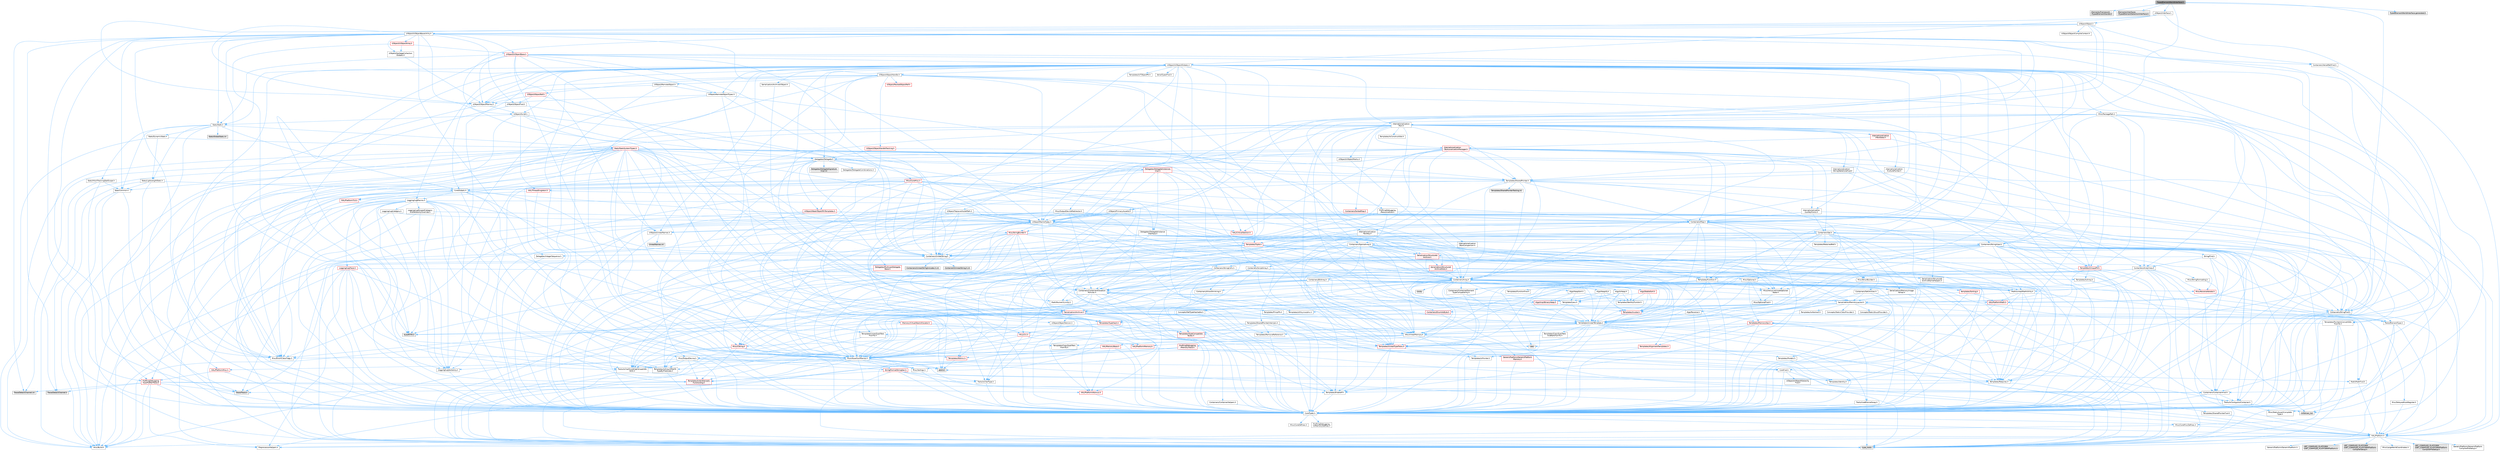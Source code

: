 digraph "TypedElementWorldInterface.h"
{
 // INTERACTIVE_SVG=YES
 // LATEX_PDF_SIZE
  bgcolor="transparent";
  edge [fontname=Helvetica,fontsize=10,labelfontname=Helvetica,labelfontsize=10];
  node [fontname=Helvetica,fontsize=10,shape=box,height=0.2,width=0.4];
  Node1 [id="Node000001",label="TypedElementWorldInterface.h",height=0.2,width=0.4,color="gray40", fillcolor="grey60", style="filled", fontcolor="black",tooltip=" "];
  Node1 -> Node2 [id="edge1_Node000001_Node000002",color="steelblue1",style="solid",tooltip=" "];
  Node2 [id="Node000002",label="Elements/Framework\l/TypedElementHandle.h",height=0.2,width=0.4,color="grey60", fillcolor="#E0E0E0", style="filled",tooltip=" "];
  Node1 -> Node3 [id="edge2_Node000001_Node000003",color="steelblue1",style="solid",tooltip=" "];
  Node3 [id="Node000003",label="Elements/Interfaces\l/TypedElementSelectionInterface.h",height=0.2,width=0.4,color="grey60", fillcolor="#E0E0E0", style="filled",tooltip=" "];
  Node1 -> Node4 [id="edge3_Node000001_Node000004",color="steelblue1",style="solid",tooltip=" "];
  Node4 [id="Node000004",label="CoreFwd.h",height=0.2,width=0.4,color="grey40", fillcolor="white", style="filled",URL="$d1/d1e/CoreFwd_8h.html",tooltip=" "];
  Node4 -> Node5 [id="edge4_Node000004_Node000005",color="steelblue1",style="solid",tooltip=" "];
  Node5 [id="Node000005",label="CoreTypes.h",height=0.2,width=0.4,color="grey40", fillcolor="white", style="filled",URL="$dc/dec/CoreTypes_8h.html",tooltip=" "];
  Node5 -> Node6 [id="edge5_Node000005_Node000006",color="steelblue1",style="solid",tooltip=" "];
  Node6 [id="Node000006",label="HAL/Platform.h",height=0.2,width=0.4,color="grey40", fillcolor="white", style="filled",URL="$d9/dd0/Platform_8h.html",tooltip=" "];
  Node6 -> Node7 [id="edge6_Node000006_Node000007",color="steelblue1",style="solid",tooltip=" "];
  Node7 [id="Node000007",label="Misc/Build.h",height=0.2,width=0.4,color="grey40", fillcolor="white", style="filled",URL="$d3/dbb/Build_8h.html",tooltip=" "];
  Node6 -> Node8 [id="edge7_Node000006_Node000008",color="steelblue1",style="solid",tooltip=" "];
  Node8 [id="Node000008",label="Misc/LargeWorldCoordinates.h",height=0.2,width=0.4,color="grey40", fillcolor="white", style="filled",URL="$d2/dcb/LargeWorldCoordinates_8h.html",tooltip=" "];
  Node6 -> Node9 [id="edge8_Node000006_Node000009",color="steelblue1",style="solid",tooltip=" "];
  Node9 [id="Node000009",label="type_traits",height=0.2,width=0.4,color="grey60", fillcolor="#E0E0E0", style="filled",tooltip=" "];
  Node6 -> Node10 [id="edge9_Node000006_Node000010",color="steelblue1",style="solid",tooltip=" "];
  Node10 [id="Node000010",label="PreprocessorHelpers.h",height=0.2,width=0.4,color="grey40", fillcolor="white", style="filled",URL="$db/ddb/PreprocessorHelpers_8h.html",tooltip=" "];
  Node6 -> Node11 [id="edge10_Node000006_Node000011",color="steelblue1",style="solid",tooltip=" "];
  Node11 [id="Node000011",label="UBT_COMPILED_PLATFORM\l/UBT_COMPILED_PLATFORMPlatform\lCompilerPreSetup.h",height=0.2,width=0.4,color="grey60", fillcolor="#E0E0E0", style="filled",tooltip=" "];
  Node6 -> Node12 [id="edge11_Node000006_Node000012",color="steelblue1",style="solid",tooltip=" "];
  Node12 [id="Node000012",label="GenericPlatform/GenericPlatform\lCompilerPreSetup.h",height=0.2,width=0.4,color="grey40", fillcolor="white", style="filled",URL="$d9/dc8/GenericPlatformCompilerPreSetup_8h.html",tooltip=" "];
  Node6 -> Node13 [id="edge12_Node000006_Node000013",color="steelblue1",style="solid",tooltip=" "];
  Node13 [id="Node000013",label="GenericPlatform/GenericPlatform.h",height=0.2,width=0.4,color="grey40", fillcolor="white", style="filled",URL="$d6/d84/GenericPlatform_8h.html",tooltip=" "];
  Node6 -> Node14 [id="edge13_Node000006_Node000014",color="steelblue1",style="solid",tooltip=" "];
  Node14 [id="Node000014",label="UBT_COMPILED_PLATFORM\l/UBT_COMPILED_PLATFORMPlatform.h",height=0.2,width=0.4,color="grey60", fillcolor="#E0E0E0", style="filled",tooltip=" "];
  Node6 -> Node15 [id="edge14_Node000006_Node000015",color="steelblue1",style="solid",tooltip=" "];
  Node15 [id="Node000015",label="UBT_COMPILED_PLATFORM\l/UBT_COMPILED_PLATFORMPlatform\lCompilerSetup.h",height=0.2,width=0.4,color="grey60", fillcolor="#E0E0E0", style="filled",tooltip=" "];
  Node5 -> Node16 [id="edge15_Node000005_Node000016",color="steelblue1",style="solid",tooltip=" "];
  Node16 [id="Node000016",label="ProfilingDebugging\l/UMemoryDefines.h",height=0.2,width=0.4,color="grey40", fillcolor="white", style="filled",URL="$d2/da2/UMemoryDefines_8h.html",tooltip=" "];
  Node5 -> Node17 [id="edge16_Node000005_Node000017",color="steelblue1",style="solid",tooltip=" "];
  Node17 [id="Node000017",label="Misc/CoreMiscDefines.h",height=0.2,width=0.4,color="grey40", fillcolor="white", style="filled",URL="$da/d38/CoreMiscDefines_8h.html",tooltip=" "];
  Node17 -> Node6 [id="edge17_Node000017_Node000006",color="steelblue1",style="solid",tooltip=" "];
  Node17 -> Node10 [id="edge18_Node000017_Node000010",color="steelblue1",style="solid",tooltip=" "];
  Node5 -> Node18 [id="edge19_Node000005_Node000018",color="steelblue1",style="solid",tooltip=" "];
  Node18 [id="Node000018",label="Misc/CoreDefines.h",height=0.2,width=0.4,color="grey40", fillcolor="white", style="filled",URL="$d3/dd2/CoreDefines_8h.html",tooltip=" "];
  Node4 -> Node19 [id="edge20_Node000004_Node000019",color="steelblue1",style="solid",tooltip=" "];
  Node19 [id="Node000019",label="Containers/ContainersFwd.h",height=0.2,width=0.4,color="grey40", fillcolor="white", style="filled",URL="$d4/d0a/ContainersFwd_8h.html",tooltip=" "];
  Node19 -> Node6 [id="edge21_Node000019_Node000006",color="steelblue1",style="solid",tooltip=" "];
  Node19 -> Node5 [id="edge22_Node000019_Node000005",color="steelblue1",style="solid",tooltip=" "];
  Node19 -> Node20 [id="edge23_Node000019_Node000020",color="steelblue1",style="solid",tooltip=" "];
  Node20 [id="Node000020",label="Traits/IsContiguousContainer.h",height=0.2,width=0.4,color="grey40", fillcolor="white", style="filled",URL="$d5/d3c/IsContiguousContainer_8h.html",tooltip=" "];
  Node20 -> Node5 [id="edge24_Node000020_Node000005",color="steelblue1",style="solid",tooltip=" "];
  Node20 -> Node21 [id="edge25_Node000020_Node000021",color="steelblue1",style="solid",tooltip=" "];
  Node21 [id="Node000021",label="Misc/StaticAssertComplete\lType.h",height=0.2,width=0.4,color="grey40", fillcolor="white", style="filled",URL="$d5/d4e/StaticAssertCompleteType_8h.html",tooltip=" "];
  Node20 -> Node22 [id="edge26_Node000020_Node000022",color="steelblue1",style="solid",tooltip=" "];
  Node22 [id="Node000022",label="initializer_list",height=0.2,width=0.4,color="grey60", fillcolor="#E0E0E0", style="filled",tooltip=" "];
  Node4 -> Node23 [id="edge27_Node000004_Node000023",color="steelblue1",style="solid",tooltip=" "];
  Node23 [id="Node000023",label="Math/MathFwd.h",height=0.2,width=0.4,color="grey40", fillcolor="white", style="filled",URL="$d2/d10/MathFwd_8h.html",tooltip=" "];
  Node23 -> Node6 [id="edge28_Node000023_Node000006",color="steelblue1",style="solid",tooltip=" "];
  Node4 -> Node24 [id="edge29_Node000004_Node000024",color="steelblue1",style="solid",tooltip=" "];
  Node24 [id="Node000024",label="UObject/UObjectHierarchy\lFwd.h",height=0.2,width=0.4,color="grey40", fillcolor="white", style="filled",URL="$d3/d13/UObjectHierarchyFwd_8h.html",tooltip=" "];
  Node1 -> Node25 [id="edge30_Node000001_Node000025",color="steelblue1",style="solid",tooltip=" "];
  Node25 [id="Node000025",label="UObject/Interface.h",height=0.2,width=0.4,color="grey40", fillcolor="white", style="filled",URL="$d7/d91/Interface_8h.html",tooltip=" "];
  Node25 -> Node6 [id="edge31_Node000025_Node000006",color="steelblue1",style="solid",tooltip=" "];
  Node25 -> Node26 [id="edge32_Node000025_Node000026",color="steelblue1",style="solid",tooltip=" "];
  Node26 [id="Node000026",label="UObject/Object.h",height=0.2,width=0.4,color="grey40", fillcolor="white", style="filled",URL="$db/dbf/Object_8h.html",tooltip=" "];
  Node26 -> Node27 [id="edge33_Node000026_Node000027",color="steelblue1",style="solid",tooltip=" "];
  Node27 [id="Node000027",label="UObject/Script.h",height=0.2,width=0.4,color="grey40", fillcolor="white", style="filled",URL="$de/dc6/Script_8h.html",tooltip=" "];
  Node27 -> Node28 [id="edge34_Node000027_Node000028",color="steelblue1",style="solid",tooltip=" "];
  Node28 [id="Node000028",label="Delegates/Delegate.h",height=0.2,width=0.4,color="grey40", fillcolor="white", style="filled",URL="$d4/d80/Delegate_8h.html",tooltip=" "];
  Node28 -> Node5 [id="edge35_Node000028_Node000005",color="steelblue1",style="solid",tooltip=" "];
  Node28 -> Node29 [id="edge36_Node000028_Node000029",color="steelblue1",style="solid",tooltip=" "];
  Node29 [id="Node000029",label="Misc/AssertionMacros.h",height=0.2,width=0.4,color="grey40", fillcolor="white", style="filled",URL="$d0/dfa/AssertionMacros_8h.html",tooltip=" "];
  Node29 -> Node5 [id="edge37_Node000029_Node000005",color="steelblue1",style="solid",tooltip=" "];
  Node29 -> Node6 [id="edge38_Node000029_Node000006",color="steelblue1",style="solid",tooltip=" "];
  Node29 -> Node30 [id="edge39_Node000029_Node000030",color="steelblue1",style="solid",tooltip=" "];
  Node30 [id="Node000030",label="HAL/PlatformMisc.h",height=0.2,width=0.4,color="red", fillcolor="#FFF0F0", style="filled",URL="$d0/df5/PlatformMisc_8h.html",tooltip=" "];
  Node30 -> Node5 [id="edge40_Node000030_Node000005",color="steelblue1",style="solid",tooltip=" "];
  Node30 -> Node51 [id="edge41_Node000030_Node000051",color="steelblue1",style="solid",tooltip=" "];
  Node51 [id="Node000051",label="ProfilingDebugging\l/CpuProfilerTrace.h",height=0.2,width=0.4,color="red", fillcolor="#FFF0F0", style="filled",URL="$da/dcb/CpuProfilerTrace_8h.html",tooltip=" "];
  Node51 -> Node5 [id="edge42_Node000051_Node000005",color="steelblue1",style="solid",tooltip=" "];
  Node51 -> Node19 [id="edge43_Node000051_Node000019",color="steelblue1",style="solid",tooltip=" "];
  Node51 -> Node52 [id="edge44_Node000051_Node000052",color="steelblue1",style="solid",tooltip=" "];
  Node52 [id="Node000052",label="HAL/PlatformAtomics.h",height=0.2,width=0.4,color="red", fillcolor="#FFF0F0", style="filled",URL="$d3/d36/PlatformAtomics_8h.html",tooltip=" "];
  Node52 -> Node5 [id="edge45_Node000052_Node000005",color="steelblue1",style="solid",tooltip=" "];
  Node51 -> Node10 [id="edge46_Node000051_Node000010",color="steelblue1",style="solid",tooltip=" "];
  Node51 -> Node7 [id="edge47_Node000051_Node000007",color="steelblue1",style="solid",tooltip=" "];
  Node51 -> Node56 [id="edge48_Node000051_Node000056",color="steelblue1",style="solid",tooltip=" "];
  Node56 [id="Node000056",label="Trace/Detail/Channel.h",height=0.2,width=0.4,color="grey60", fillcolor="#E0E0E0", style="filled",tooltip=" "];
  Node51 -> Node57 [id="edge49_Node000051_Node000057",color="steelblue1",style="solid",tooltip=" "];
  Node57 [id="Node000057",label="Trace/Detail/Channel.inl",height=0.2,width=0.4,color="grey60", fillcolor="#E0E0E0", style="filled",tooltip=" "];
  Node51 -> Node58 [id="edge50_Node000051_Node000058",color="steelblue1",style="solid",tooltip=" "];
  Node58 [id="Node000058",label="Trace/Trace.h",height=0.2,width=0.4,color="grey60", fillcolor="#E0E0E0", style="filled",tooltip=" "];
  Node29 -> Node10 [id="edge51_Node000029_Node000010",color="steelblue1",style="solid",tooltip=" "];
  Node29 -> Node59 [id="edge52_Node000029_Node000059",color="steelblue1",style="solid",tooltip=" "];
  Node59 [id="Node000059",label="Templates/EnableIf.h",height=0.2,width=0.4,color="grey40", fillcolor="white", style="filled",URL="$d7/d60/EnableIf_8h.html",tooltip=" "];
  Node59 -> Node5 [id="edge53_Node000059_Node000005",color="steelblue1",style="solid",tooltip=" "];
  Node29 -> Node60 [id="edge54_Node000029_Node000060",color="steelblue1",style="solid",tooltip=" "];
  Node60 [id="Node000060",label="Templates/IsArrayOrRefOf\lTypeByPredicate.h",height=0.2,width=0.4,color="grey40", fillcolor="white", style="filled",URL="$d6/da1/IsArrayOrRefOfTypeByPredicate_8h.html",tooltip=" "];
  Node60 -> Node5 [id="edge55_Node000060_Node000005",color="steelblue1",style="solid",tooltip=" "];
  Node29 -> Node61 [id="edge56_Node000029_Node000061",color="steelblue1",style="solid",tooltip=" "];
  Node61 [id="Node000061",label="Templates/IsValidVariadic\lFunctionArg.h",height=0.2,width=0.4,color="red", fillcolor="#FFF0F0", style="filled",URL="$d0/dc8/IsValidVariadicFunctionArg_8h.html",tooltip=" "];
  Node61 -> Node5 [id="edge57_Node000061_Node000005",color="steelblue1",style="solid",tooltip=" "];
  Node61 -> Node9 [id="edge58_Node000061_Node000009",color="steelblue1",style="solid",tooltip=" "];
  Node29 -> Node63 [id="edge59_Node000029_Node000063",color="steelblue1",style="solid",tooltip=" "];
  Node63 [id="Node000063",label="Traits/IsCharEncodingCompatible\lWith.h",height=0.2,width=0.4,color="grey40", fillcolor="white", style="filled",URL="$df/dd1/IsCharEncodingCompatibleWith_8h.html",tooltip=" "];
  Node63 -> Node9 [id="edge60_Node000063_Node000009",color="steelblue1",style="solid",tooltip=" "];
  Node63 -> Node64 [id="edge61_Node000063_Node000064",color="steelblue1",style="solid",tooltip=" "];
  Node64 [id="Node000064",label="Traits/IsCharType.h",height=0.2,width=0.4,color="grey40", fillcolor="white", style="filled",URL="$db/d51/IsCharType_8h.html",tooltip=" "];
  Node64 -> Node5 [id="edge62_Node000064_Node000005",color="steelblue1",style="solid",tooltip=" "];
  Node29 -> Node65 [id="edge63_Node000029_Node000065",color="steelblue1",style="solid",tooltip=" "];
  Node65 [id="Node000065",label="Misc/VarArgs.h",height=0.2,width=0.4,color="grey40", fillcolor="white", style="filled",URL="$d5/d6f/VarArgs_8h.html",tooltip=" "];
  Node65 -> Node5 [id="edge64_Node000065_Node000005",color="steelblue1",style="solid",tooltip=" "];
  Node29 -> Node66 [id="edge65_Node000029_Node000066",color="steelblue1",style="solid",tooltip=" "];
  Node66 [id="Node000066",label="String/FormatStringSan.h",height=0.2,width=0.4,color="red", fillcolor="#FFF0F0", style="filled",URL="$d3/d8b/FormatStringSan_8h.html",tooltip=" "];
  Node66 -> Node9 [id="edge66_Node000066_Node000009",color="steelblue1",style="solid",tooltip=" "];
  Node66 -> Node5 [id="edge67_Node000066_Node000005",color="steelblue1",style="solid",tooltip=" "];
  Node66 -> Node67 [id="edge68_Node000066_Node000067",color="steelblue1",style="solid",tooltip=" "];
  Node67 [id="Node000067",label="Templates/Requires.h",height=0.2,width=0.4,color="grey40", fillcolor="white", style="filled",URL="$dc/d96/Requires_8h.html",tooltip=" "];
  Node67 -> Node59 [id="edge69_Node000067_Node000059",color="steelblue1",style="solid",tooltip=" "];
  Node67 -> Node9 [id="edge70_Node000067_Node000009",color="steelblue1",style="solid",tooltip=" "];
  Node66 -> Node68 [id="edge71_Node000066_Node000068",color="steelblue1",style="solid",tooltip=" "];
  Node68 [id="Node000068",label="Templates/Identity.h",height=0.2,width=0.4,color="grey40", fillcolor="white", style="filled",URL="$d0/dd5/Identity_8h.html",tooltip=" "];
  Node66 -> Node61 [id="edge72_Node000066_Node000061",color="steelblue1",style="solid",tooltip=" "];
  Node66 -> Node64 [id="edge73_Node000066_Node000064",color="steelblue1",style="solid",tooltip=" "];
  Node66 -> Node19 [id="edge74_Node000066_Node000019",color="steelblue1",style="solid",tooltip=" "];
  Node29 -> Node72 [id="edge75_Node000029_Node000072",color="steelblue1",style="solid",tooltip=" "];
  Node72 [id="Node000072",label="atomic",height=0.2,width=0.4,color="grey60", fillcolor="#E0E0E0", style="filled",tooltip=" "];
  Node28 -> Node73 [id="edge76_Node000028_Node000073",color="steelblue1",style="solid",tooltip=" "];
  Node73 [id="Node000073",label="UObject/NameTypes.h",height=0.2,width=0.4,color="grey40", fillcolor="white", style="filled",URL="$d6/d35/NameTypes_8h.html",tooltip=" "];
  Node73 -> Node5 [id="edge77_Node000073_Node000005",color="steelblue1",style="solid",tooltip=" "];
  Node73 -> Node29 [id="edge78_Node000073_Node000029",color="steelblue1",style="solid",tooltip=" "];
  Node73 -> Node74 [id="edge79_Node000073_Node000074",color="steelblue1",style="solid",tooltip=" "];
  Node74 [id="Node000074",label="HAL/UnrealMemory.h",height=0.2,width=0.4,color="grey40", fillcolor="white", style="filled",URL="$d9/d96/UnrealMemory_8h.html",tooltip=" "];
  Node74 -> Node5 [id="edge80_Node000074_Node000005",color="steelblue1",style="solid",tooltip=" "];
  Node74 -> Node75 [id="edge81_Node000074_Node000075",color="steelblue1",style="solid",tooltip=" "];
  Node75 [id="Node000075",label="GenericPlatform/GenericPlatform\lMemory.h",height=0.2,width=0.4,color="red", fillcolor="#FFF0F0", style="filled",URL="$dd/d22/GenericPlatformMemory_8h.html",tooltip=" "];
  Node75 -> Node4 [id="edge82_Node000075_Node000004",color="steelblue1",style="solid",tooltip=" "];
  Node75 -> Node5 [id="edge83_Node000075_Node000005",color="steelblue1",style="solid",tooltip=" "];
  Node74 -> Node78 [id="edge84_Node000074_Node000078",color="steelblue1",style="solid",tooltip=" "];
  Node78 [id="Node000078",label="HAL/MemoryBase.h",height=0.2,width=0.4,color="red", fillcolor="#FFF0F0", style="filled",URL="$d6/d9f/MemoryBase_8h.html",tooltip=" "];
  Node78 -> Node5 [id="edge85_Node000078_Node000005",color="steelblue1",style="solid",tooltip=" "];
  Node78 -> Node52 [id="edge86_Node000078_Node000052",color="steelblue1",style="solid",tooltip=" "];
  Node78 -> Node80 [id="edge87_Node000078_Node000080",color="steelblue1",style="solid",tooltip=" "];
  Node80 [id="Node000080",label="Misc/OutputDevice.h",height=0.2,width=0.4,color="grey40", fillcolor="white", style="filled",URL="$d7/d32/OutputDevice_8h.html",tooltip=" "];
  Node80 -> Node4 [id="edge88_Node000080_Node000004",color="steelblue1",style="solid",tooltip=" "];
  Node80 -> Node5 [id="edge89_Node000080_Node000005",color="steelblue1",style="solid",tooltip=" "];
  Node80 -> Node81 [id="edge90_Node000080_Node000081",color="steelblue1",style="solid",tooltip=" "];
  Node81 [id="Node000081",label="Logging/LogVerbosity.h",height=0.2,width=0.4,color="grey40", fillcolor="white", style="filled",URL="$d2/d8f/LogVerbosity_8h.html",tooltip=" "];
  Node81 -> Node5 [id="edge91_Node000081_Node000005",color="steelblue1",style="solid",tooltip=" "];
  Node80 -> Node65 [id="edge92_Node000080_Node000065",color="steelblue1",style="solid",tooltip=" "];
  Node80 -> Node60 [id="edge93_Node000080_Node000060",color="steelblue1",style="solid",tooltip=" "];
  Node80 -> Node61 [id="edge94_Node000080_Node000061",color="steelblue1",style="solid",tooltip=" "];
  Node80 -> Node63 [id="edge95_Node000080_Node000063",color="steelblue1",style="solid",tooltip=" "];
  Node78 -> Node82 [id="edge96_Node000078_Node000082",color="steelblue1",style="solid",tooltip=" "];
  Node82 [id="Node000082",label="Templates/Atomic.h",height=0.2,width=0.4,color="red", fillcolor="#FFF0F0", style="filled",URL="$d3/d91/Atomic_8h.html",tooltip=" "];
  Node82 -> Node72 [id="edge97_Node000082_Node000072",color="steelblue1",style="solid",tooltip=" "];
  Node74 -> Node91 [id="edge98_Node000074_Node000091",color="steelblue1",style="solid",tooltip=" "];
  Node91 [id="Node000091",label="HAL/PlatformMemory.h",height=0.2,width=0.4,color="red", fillcolor="#FFF0F0", style="filled",URL="$de/d68/PlatformMemory_8h.html",tooltip=" "];
  Node91 -> Node5 [id="edge99_Node000091_Node000005",color="steelblue1",style="solid",tooltip=" "];
  Node91 -> Node75 [id="edge100_Node000091_Node000075",color="steelblue1",style="solid",tooltip=" "];
  Node74 -> Node93 [id="edge101_Node000074_Node000093",color="steelblue1",style="solid",tooltip=" "];
  Node93 [id="Node000093",label="ProfilingDebugging\l/MemoryTrace.h",height=0.2,width=0.4,color="red", fillcolor="#FFF0F0", style="filled",URL="$da/dd7/MemoryTrace_8h.html",tooltip=" "];
  Node93 -> Node6 [id="edge102_Node000093_Node000006",color="steelblue1",style="solid",tooltip=" "];
  Node93 -> Node47 [id="edge103_Node000093_Node000047",color="steelblue1",style="solid",tooltip=" "];
  Node47 [id="Node000047",label="Misc/EnumClassFlags.h",height=0.2,width=0.4,color="grey40", fillcolor="white", style="filled",URL="$d8/de7/EnumClassFlags_8h.html",tooltip=" "];
  Node93 -> Node58 [id="edge104_Node000093_Node000058",color="steelblue1",style="solid",tooltip=" "];
  Node74 -> Node94 [id="edge105_Node000074_Node000094",color="steelblue1",style="solid",tooltip=" "];
  Node94 [id="Node000094",label="Templates/IsPointer.h",height=0.2,width=0.4,color="grey40", fillcolor="white", style="filled",URL="$d7/d05/IsPointer_8h.html",tooltip=" "];
  Node94 -> Node5 [id="edge106_Node000094_Node000005",color="steelblue1",style="solid",tooltip=" "];
  Node73 -> Node95 [id="edge107_Node000073_Node000095",color="steelblue1",style="solid",tooltip=" "];
  Node95 [id="Node000095",label="Templates/UnrealTypeTraits.h",height=0.2,width=0.4,color="red", fillcolor="#FFF0F0", style="filled",URL="$d2/d2d/UnrealTypeTraits_8h.html",tooltip=" "];
  Node95 -> Node5 [id="edge108_Node000095_Node000005",color="steelblue1",style="solid",tooltip=" "];
  Node95 -> Node94 [id="edge109_Node000095_Node000094",color="steelblue1",style="solid",tooltip=" "];
  Node95 -> Node29 [id="edge110_Node000095_Node000029",color="steelblue1",style="solid",tooltip=" "];
  Node95 -> Node59 [id="edge111_Node000095_Node000059",color="steelblue1",style="solid",tooltip=" "];
  Node95 -> Node97 [id="edge112_Node000095_Node000097",color="steelblue1",style="solid",tooltip=" "];
  Node97 [id="Node000097",label="Templates/Models.h",height=0.2,width=0.4,color="grey40", fillcolor="white", style="filled",URL="$d3/d0c/Models_8h.html",tooltip=" "];
  Node97 -> Node68 [id="edge113_Node000097_Node000068",color="steelblue1",style="solid",tooltip=" "];
  Node73 -> Node100 [id="edge114_Node000073_Node000100",color="steelblue1",style="solid",tooltip=" "];
  Node100 [id="Node000100",label="Templates/UnrealTemplate.h",height=0.2,width=0.4,color="grey40", fillcolor="white", style="filled",URL="$d4/d24/UnrealTemplate_8h.html",tooltip=" "];
  Node100 -> Node5 [id="edge115_Node000100_Node000005",color="steelblue1",style="solid",tooltip=" "];
  Node100 -> Node94 [id="edge116_Node000100_Node000094",color="steelblue1",style="solid",tooltip=" "];
  Node100 -> Node74 [id="edge117_Node000100_Node000074",color="steelblue1",style="solid",tooltip=" "];
  Node100 -> Node101 [id="edge118_Node000100_Node000101",color="steelblue1",style="solid",tooltip=" "];
  Node101 [id="Node000101",label="Templates/CopyQualifiers\lAndRefsFromTo.h",height=0.2,width=0.4,color="grey40", fillcolor="white", style="filled",URL="$d3/db3/CopyQualifiersAndRefsFromTo_8h.html",tooltip=" "];
  Node101 -> Node102 [id="edge119_Node000101_Node000102",color="steelblue1",style="solid",tooltip=" "];
  Node102 [id="Node000102",label="Templates/CopyQualifiers\lFromTo.h",height=0.2,width=0.4,color="grey40", fillcolor="white", style="filled",URL="$d5/db4/CopyQualifiersFromTo_8h.html",tooltip=" "];
  Node100 -> Node95 [id="edge120_Node000100_Node000095",color="steelblue1",style="solid",tooltip=" "];
  Node100 -> Node103 [id="edge121_Node000100_Node000103",color="steelblue1",style="solid",tooltip=" "];
  Node103 [id="Node000103",label="Templates/RemoveReference.h",height=0.2,width=0.4,color="grey40", fillcolor="white", style="filled",URL="$da/dbe/RemoveReference_8h.html",tooltip=" "];
  Node103 -> Node5 [id="edge122_Node000103_Node000005",color="steelblue1",style="solid",tooltip=" "];
  Node100 -> Node67 [id="edge123_Node000100_Node000067",color="steelblue1",style="solid",tooltip=" "];
  Node100 -> Node104 [id="edge124_Node000100_Node000104",color="steelblue1",style="solid",tooltip=" "];
  Node104 [id="Node000104",label="Templates/TypeCompatible\lBytes.h",height=0.2,width=0.4,color="red", fillcolor="#FFF0F0", style="filled",URL="$df/d0a/TypeCompatibleBytes_8h.html",tooltip=" "];
  Node104 -> Node5 [id="edge125_Node000104_Node000005",color="steelblue1",style="solid",tooltip=" "];
  Node104 -> Node36 [id="edge126_Node000104_Node000036",color="steelblue1",style="solid",tooltip=" "];
  Node36 [id="Node000036",label="new",height=0.2,width=0.4,color="grey60", fillcolor="#E0E0E0", style="filled",tooltip=" "];
  Node104 -> Node9 [id="edge127_Node000104_Node000009",color="steelblue1",style="solid",tooltip=" "];
  Node100 -> Node68 [id="edge128_Node000100_Node000068",color="steelblue1",style="solid",tooltip=" "];
  Node100 -> Node20 [id="edge129_Node000100_Node000020",color="steelblue1",style="solid",tooltip=" "];
  Node100 -> Node105 [id="edge130_Node000100_Node000105",color="steelblue1",style="solid",tooltip=" "];
  Node105 [id="Node000105",label="Traits/UseBitwiseSwap.h",height=0.2,width=0.4,color="grey40", fillcolor="white", style="filled",URL="$db/df3/UseBitwiseSwap_8h.html",tooltip=" "];
  Node105 -> Node5 [id="edge131_Node000105_Node000005",color="steelblue1",style="solid",tooltip=" "];
  Node105 -> Node9 [id="edge132_Node000105_Node000009",color="steelblue1",style="solid",tooltip=" "];
  Node100 -> Node9 [id="edge133_Node000100_Node000009",color="steelblue1",style="solid",tooltip=" "];
  Node73 -> Node106 [id="edge134_Node000073_Node000106",color="steelblue1",style="solid",tooltip=" "];
  Node106 [id="Node000106",label="Containers/UnrealString.h",height=0.2,width=0.4,color="grey40", fillcolor="white", style="filled",URL="$d5/dba/UnrealString_8h.html",tooltip=" "];
  Node106 -> Node107 [id="edge135_Node000106_Node000107",color="steelblue1",style="solid",tooltip=" "];
  Node107 [id="Node000107",label="Containers/UnrealStringIncludes.h.inl",height=0.2,width=0.4,color="grey60", fillcolor="#E0E0E0", style="filled",tooltip=" "];
  Node106 -> Node108 [id="edge136_Node000106_Node000108",color="steelblue1",style="solid",tooltip=" "];
  Node108 [id="Node000108",label="Containers/UnrealString.h.inl",height=0.2,width=0.4,color="grey60", fillcolor="#E0E0E0", style="filled",tooltip=" "];
  Node106 -> Node109 [id="edge137_Node000106_Node000109",color="steelblue1",style="solid",tooltip=" "];
  Node109 [id="Node000109",label="Misc/StringFormatArg.h",height=0.2,width=0.4,color="grey40", fillcolor="white", style="filled",URL="$d2/d16/StringFormatArg_8h.html",tooltip=" "];
  Node109 -> Node19 [id="edge138_Node000109_Node000019",color="steelblue1",style="solid",tooltip=" "];
  Node73 -> Node110 [id="edge139_Node000073_Node000110",color="steelblue1",style="solid",tooltip=" "];
  Node110 [id="Node000110",label="HAL/CriticalSection.h",height=0.2,width=0.4,color="red", fillcolor="#FFF0F0", style="filled",URL="$d6/d90/CriticalSection_8h.html",tooltip=" "];
  Node73 -> Node113 [id="edge140_Node000073_Node000113",color="steelblue1",style="solid",tooltip=" "];
  Node113 [id="Node000113",label="Containers/StringConv.h",height=0.2,width=0.4,color="grey40", fillcolor="white", style="filled",URL="$d3/ddf/StringConv_8h.html",tooltip=" "];
  Node113 -> Node5 [id="edge141_Node000113_Node000005",color="steelblue1",style="solid",tooltip=" "];
  Node113 -> Node29 [id="edge142_Node000113_Node000029",color="steelblue1",style="solid",tooltip=" "];
  Node113 -> Node114 [id="edge143_Node000113_Node000114",color="steelblue1",style="solid",tooltip=" "];
  Node114 [id="Node000114",label="Containers/ContainerAllocation\lPolicies.h",height=0.2,width=0.4,color="grey40", fillcolor="white", style="filled",URL="$d7/dff/ContainerAllocationPolicies_8h.html",tooltip=" "];
  Node114 -> Node5 [id="edge144_Node000114_Node000005",color="steelblue1",style="solid",tooltip=" "];
  Node114 -> Node115 [id="edge145_Node000114_Node000115",color="steelblue1",style="solid",tooltip=" "];
  Node115 [id="Node000115",label="Containers/ContainerHelpers.h",height=0.2,width=0.4,color="grey40", fillcolor="white", style="filled",URL="$d7/d33/ContainerHelpers_8h.html",tooltip=" "];
  Node115 -> Node5 [id="edge146_Node000115_Node000005",color="steelblue1",style="solid",tooltip=" "];
  Node114 -> Node114 [id="edge147_Node000114_Node000114",color="steelblue1",style="solid",tooltip=" "];
  Node114 -> Node116 [id="edge148_Node000114_Node000116",color="steelblue1",style="solid",tooltip=" "];
  Node116 [id="Node000116",label="HAL/PlatformMath.h",height=0.2,width=0.4,color="red", fillcolor="#FFF0F0", style="filled",URL="$dc/d53/PlatformMath_8h.html",tooltip=" "];
  Node116 -> Node5 [id="edge149_Node000116_Node000005",color="steelblue1",style="solid",tooltip=" "];
  Node114 -> Node74 [id="edge150_Node000114_Node000074",color="steelblue1",style="solid",tooltip=" "];
  Node114 -> Node45 [id="edge151_Node000114_Node000045",color="steelblue1",style="solid",tooltip=" "];
  Node45 [id="Node000045",label="Math/NumericLimits.h",height=0.2,width=0.4,color="grey40", fillcolor="white", style="filled",URL="$df/d1b/NumericLimits_8h.html",tooltip=" "];
  Node45 -> Node5 [id="edge152_Node000045_Node000005",color="steelblue1",style="solid",tooltip=" "];
  Node114 -> Node29 [id="edge153_Node000114_Node000029",color="steelblue1",style="solid",tooltip=" "];
  Node114 -> Node124 [id="edge154_Node000114_Node000124",color="steelblue1",style="solid",tooltip=" "];
  Node124 [id="Node000124",label="Templates/IsPolymorphic.h",height=0.2,width=0.4,color="grey40", fillcolor="white", style="filled",URL="$dc/d20/IsPolymorphic_8h.html",tooltip=" "];
  Node114 -> Node125 [id="edge155_Node000114_Node000125",color="steelblue1",style="solid",tooltip=" "];
  Node125 [id="Node000125",label="Templates/MemoryOps.h",height=0.2,width=0.4,color="red", fillcolor="#FFF0F0", style="filled",URL="$db/dea/MemoryOps_8h.html",tooltip=" "];
  Node125 -> Node5 [id="edge156_Node000125_Node000005",color="steelblue1",style="solid",tooltip=" "];
  Node125 -> Node74 [id="edge157_Node000125_Node000074",color="steelblue1",style="solid",tooltip=" "];
  Node125 -> Node67 [id="edge158_Node000125_Node000067",color="steelblue1",style="solid",tooltip=" "];
  Node125 -> Node95 [id="edge159_Node000125_Node000095",color="steelblue1",style="solid",tooltip=" "];
  Node125 -> Node105 [id="edge160_Node000125_Node000105",color="steelblue1",style="solid",tooltip=" "];
  Node125 -> Node36 [id="edge161_Node000125_Node000036",color="steelblue1",style="solid",tooltip=" "];
  Node125 -> Node9 [id="edge162_Node000125_Node000009",color="steelblue1",style="solid",tooltip=" "];
  Node114 -> Node104 [id="edge163_Node000114_Node000104",color="steelblue1",style="solid",tooltip=" "];
  Node114 -> Node9 [id="edge164_Node000114_Node000009",color="steelblue1",style="solid",tooltip=" "];
  Node113 -> Node126 [id="edge165_Node000113_Node000126",color="steelblue1",style="solid",tooltip=" "];
  Node126 [id="Node000126",label="Containers/Array.h",height=0.2,width=0.4,color="grey40", fillcolor="white", style="filled",URL="$df/dd0/Array_8h.html",tooltip=" "];
  Node126 -> Node5 [id="edge166_Node000126_Node000005",color="steelblue1",style="solid",tooltip=" "];
  Node126 -> Node29 [id="edge167_Node000126_Node000029",color="steelblue1",style="solid",tooltip=" "];
  Node126 -> Node127 [id="edge168_Node000126_Node000127",color="steelblue1",style="solid",tooltip=" "];
  Node127 [id="Node000127",label="Misc/IntrusiveUnsetOptional\lState.h",height=0.2,width=0.4,color="grey40", fillcolor="white", style="filled",URL="$d2/d0a/IntrusiveUnsetOptionalState_8h.html",tooltip=" "];
  Node127 -> Node128 [id="edge169_Node000127_Node000128",color="steelblue1",style="solid",tooltip=" "];
  Node128 [id="Node000128",label="Misc/OptionalFwd.h",height=0.2,width=0.4,color="grey40", fillcolor="white", style="filled",URL="$dc/d50/OptionalFwd_8h.html",tooltip=" "];
  Node126 -> Node129 [id="edge170_Node000126_Node000129",color="steelblue1",style="solid",tooltip=" "];
  Node129 [id="Node000129",label="Misc/ReverseIterate.h",height=0.2,width=0.4,color="red", fillcolor="#FFF0F0", style="filled",URL="$db/de3/ReverseIterate_8h.html",tooltip=" "];
  Node129 -> Node6 [id="edge171_Node000129_Node000006",color="steelblue1",style="solid",tooltip=" "];
  Node126 -> Node74 [id="edge172_Node000126_Node000074",color="steelblue1",style="solid",tooltip=" "];
  Node126 -> Node95 [id="edge173_Node000126_Node000095",color="steelblue1",style="solid",tooltip=" "];
  Node126 -> Node100 [id="edge174_Node000126_Node000100",color="steelblue1",style="solid",tooltip=" "];
  Node126 -> Node131 [id="edge175_Node000126_Node000131",color="steelblue1",style="solid",tooltip=" "];
  Node131 [id="Node000131",label="Containers/AllowShrinking.h",height=0.2,width=0.4,color="grey40", fillcolor="white", style="filled",URL="$d7/d1a/AllowShrinking_8h.html",tooltip=" "];
  Node131 -> Node5 [id="edge176_Node000131_Node000005",color="steelblue1",style="solid",tooltip=" "];
  Node126 -> Node114 [id="edge177_Node000126_Node000114",color="steelblue1",style="solid",tooltip=" "];
  Node126 -> Node132 [id="edge178_Node000126_Node000132",color="steelblue1",style="solid",tooltip=" "];
  Node132 [id="Node000132",label="Containers/ContainerElement\lTypeCompatibility.h",height=0.2,width=0.4,color="grey40", fillcolor="white", style="filled",URL="$df/ddf/ContainerElementTypeCompatibility_8h.html",tooltip=" "];
  Node132 -> Node5 [id="edge179_Node000132_Node000005",color="steelblue1",style="solid",tooltip=" "];
  Node132 -> Node95 [id="edge180_Node000132_Node000095",color="steelblue1",style="solid",tooltip=" "];
  Node126 -> Node133 [id="edge181_Node000126_Node000133",color="steelblue1",style="solid",tooltip=" "];
  Node133 [id="Node000133",label="Serialization/Archive.h",height=0.2,width=0.4,color="red", fillcolor="#FFF0F0", style="filled",URL="$d7/d3b/Archive_8h.html",tooltip=" "];
  Node133 -> Node4 [id="edge182_Node000133_Node000004",color="steelblue1",style="solid",tooltip=" "];
  Node133 -> Node5 [id="edge183_Node000133_Node000005",color="steelblue1",style="solid",tooltip=" "];
  Node133 -> Node23 [id="edge184_Node000133_Node000023",color="steelblue1",style="solid",tooltip=" "];
  Node133 -> Node29 [id="edge185_Node000133_Node000029",color="steelblue1",style="solid",tooltip=" "];
  Node133 -> Node7 [id="edge186_Node000133_Node000007",color="steelblue1",style="solid",tooltip=" "];
  Node133 -> Node65 [id="edge187_Node000133_Node000065",color="steelblue1",style="solid",tooltip=" "];
  Node133 -> Node59 [id="edge188_Node000133_Node000059",color="steelblue1",style="solid",tooltip=" "];
  Node133 -> Node60 [id="edge189_Node000133_Node000060",color="steelblue1",style="solid",tooltip=" "];
  Node133 -> Node61 [id="edge190_Node000133_Node000061",color="steelblue1",style="solid",tooltip=" "];
  Node133 -> Node100 [id="edge191_Node000133_Node000100",color="steelblue1",style="solid",tooltip=" "];
  Node133 -> Node63 [id="edge192_Node000133_Node000063",color="steelblue1",style="solid",tooltip=" "];
  Node133 -> Node142 [id="edge193_Node000133_Node000142",color="steelblue1",style="solid",tooltip=" "];
  Node142 [id="Node000142",label="UObject/ObjectVersion.h",height=0.2,width=0.4,color="grey40", fillcolor="white", style="filled",URL="$da/d63/ObjectVersion_8h.html",tooltip=" "];
  Node142 -> Node5 [id="edge194_Node000142_Node000005",color="steelblue1",style="solid",tooltip=" "];
  Node126 -> Node143 [id="edge195_Node000126_Node000143",color="steelblue1",style="solid",tooltip=" "];
  Node143 [id="Node000143",label="Serialization/MemoryImage\lWriter.h",height=0.2,width=0.4,color="grey40", fillcolor="white", style="filled",URL="$d0/d08/MemoryImageWriter_8h.html",tooltip=" "];
  Node143 -> Node5 [id="edge196_Node000143_Node000005",color="steelblue1",style="solid",tooltip=" "];
  Node143 -> Node144 [id="edge197_Node000143_Node000144",color="steelblue1",style="solid",tooltip=" "];
  Node144 [id="Node000144",label="Serialization/MemoryLayout.h",height=0.2,width=0.4,color="grey40", fillcolor="white", style="filled",URL="$d7/d66/MemoryLayout_8h.html",tooltip=" "];
  Node144 -> Node145 [id="edge198_Node000144_Node000145",color="steelblue1",style="solid",tooltip=" "];
  Node145 [id="Node000145",label="Concepts/StaticClassProvider.h",height=0.2,width=0.4,color="grey40", fillcolor="white", style="filled",URL="$dd/d83/StaticClassProvider_8h.html",tooltip=" "];
  Node144 -> Node146 [id="edge199_Node000144_Node000146",color="steelblue1",style="solid",tooltip=" "];
  Node146 [id="Node000146",label="Concepts/StaticStructProvider.h",height=0.2,width=0.4,color="grey40", fillcolor="white", style="filled",URL="$d5/d77/StaticStructProvider_8h.html",tooltip=" "];
  Node144 -> Node147 [id="edge200_Node000144_Node000147",color="steelblue1",style="solid",tooltip=" "];
  Node147 [id="Node000147",label="Containers/EnumAsByte.h",height=0.2,width=0.4,color="red", fillcolor="#FFF0F0", style="filled",URL="$d6/d9a/EnumAsByte_8h.html",tooltip=" "];
  Node147 -> Node5 [id="edge201_Node000147_Node000005",color="steelblue1",style="solid",tooltip=" "];
  Node147 -> Node148 [id="edge202_Node000147_Node000148",color="steelblue1",style="solid",tooltip=" "];
  Node148 [id="Node000148",label="Templates/TypeHash.h",height=0.2,width=0.4,color="red", fillcolor="#FFF0F0", style="filled",URL="$d1/d62/TypeHash_8h.html",tooltip=" "];
  Node148 -> Node5 [id="edge203_Node000148_Node000005",color="steelblue1",style="solid",tooltip=" "];
  Node148 -> Node67 [id="edge204_Node000148_Node000067",color="steelblue1",style="solid",tooltip=" "];
  Node148 -> Node149 [id="edge205_Node000148_Node000149",color="steelblue1",style="solid",tooltip=" "];
  Node149 [id="Node000149",label="Misc/Crc.h",height=0.2,width=0.4,color="red", fillcolor="#FFF0F0", style="filled",URL="$d4/dd2/Crc_8h.html",tooltip=" "];
  Node149 -> Node5 [id="edge206_Node000149_Node000005",color="steelblue1",style="solid",tooltip=" "];
  Node149 -> Node29 [id="edge207_Node000149_Node000029",color="steelblue1",style="solid",tooltip=" "];
  Node149 -> Node150 [id="edge208_Node000149_Node000150",color="steelblue1",style="solid",tooltip=" "];
  Node150 [id="Node000150",label="Misc/CString.h",height=0.2,width=0.4,color="red", fillcolor="#FFF0F0", style="filled",URL="$d2/d49/CString_8h.html",tooltip=" "];
  Node150 -> Node5 [id="edge209_Node000150_Node000005",color="steelblue1",style="solid",tooltip=" "];
  Node150 -> Node29 [id="edge210_Node000150_Node000029",color="steelblue1",style="solid",tooltip=" "];
  Node150 -> Node65 [id="edge211_Node000150_Node000065",color="steelblue1",style="solid",tooltip=" "];
  Node150 -> Node60 [id="edge212_Node000150_Node000060",color="steelblue1",style="solid",tooltip=" "];
  Node150 -> Node61 [id="edge213_Node000150_Node000061",color="steelblue1",style="solid",tooltip=" "];
  Node150 -> Node63 [id="edge214_Node000150_Node000063",color="steelblue1",style="solid",tooltip=" "];
  Node149 -> Node95 [id="edge215_Node000149_Node000095",color="steelblue1",style="solid",tooltip=" "];
  Node149 -> Node64 [id="edge216_Node000149_Node000064",color="steelblue1",style="solid",tooltip=" "];
  Node148 -> Node9 [id="edge217_Node000148_Node000009",color="steelblue1",style="solid",tooltip=" "];
  Node144 -> Node32 [id="edge218_Node000144_Node000032",color="steelblue1",style="solid",tooltip=" "];
  Node32 [id="Node000032",label="Containers/StringFwd.h",height=0.2,width=0.4,color="grey40", fillcolor="white", style="filled",URL="$df/d37/StringFwd_8h.html",tooltip=" "];
  Node32 -> Node5 [id="edge219_Node000032_Node000005",color="steelblue1",style="solid",tooltip=" "];
  Node32 -> Node33 [id="edge220_Node000032_Node000033",color="steelblue1",style="solid",tooltip=" "];
  Node33 [id="Node000033",label="Traits/ElementType.h",height=0.2,width=0.4,color="grey40", fillcolor="white", style="filled",URL="$d5/d4f/ElementType_8h.html",tooltip=" "];
  Node33 -> Node6 [id="edge221_Node000033_Node000006",color="steelblue1",style="solid",tooltip=" "];
  Node33 -> Node22 [id="edge222_Node000033_Node000022",color="steelblue1",style="solid",tooltip=" "];
  Node33 -> Node9 [id="edge223_Node000033_Node000009",color="steelblue1",style="solid",tooltip=" "];
  Node32 -> Node20 [id="edge224_Node000032_Node000020",color="steelblue1",style="solid",tooltip=" "];
  Node144 -> Node74 [id="edge225_Node000144_Node000074",color="steelblue1",style="solid",tooltip=" "];
  Node144 -> Node155 [id="edge226_Node000144_Node000155",color="steelblue1",style="solid",tooltip=" "];
  Node155 [id="Node000155",label="Misc/DelayedAutoRegister.h",height=0.2,width=0.4,color="grey40", fillcolor="white", style="filled",URL="$d1/dda/DelayedAutoRegister_8h.html",tooltip=" "];
  Node155 -> Node6 [id="edge227_Node000155_Node000006",color="steelblue1",style="solid",tooltip=" "];
  Node144 -> Node59 [id="edge228_Node000144_Node000059",color="steelblue1",style="solid",tooltip=" "];
  Node144 -> Node156 [id="edge229_Node000144_Node000156",color="steelblue1",style="solid",tooltip=" "];
  Node156 [id="Node000156",label="Templates/IsAbstract.h",height=0.2,width=0.4,color="grey40", fillcolor="white", style="filled",URL="$d8/db7/IsAbstract_8h.html",tooltip=" "];
  Node144 -> Node124 [id="edge230_Node000144_Node000124",color="steelblue1",style="solid",tooltip=" "];
  Node144 -> Node97 [id="edge231_Node000144_Node000097",color="steelblue1",style="solid",tooltip=" "];
  Node144 -> Node100 [id="edge232_Node000144_Node000100",color="steelblue1",style="solid",tooltip=" "];
  Node126 -> Node157 [id="edge233_Node000126_Node000157",color="steelblue1",style="solid",tooltip=" "];
  Node157 [id="Node000157",label="Algo/Heapify.h",height=0.2,width=0.4,color="grey40", fillcolor="white", style="filled",URL="$d0/d2a/Heapify_8h.html",tooltip=" "];
  Node157 -> Node158 [id="edge234_Node000157_Node000158",color="steelblue1",style="solid",tooltip=" "];
  Node158 [id="Node000158",label="Algo/Impl/BinaryHeap.h",height=0.2,width=0.4,color="red", fillcolor="#FFF0F0", style="filled",URL="$d7/da3/Algo_2Impl_2BinaryHeap_8h.html",tooltip=" "];
  Node158 -> Node159 [id="edge235_Node000158_Node000159",color="steelblue1",style="solid",tooltip=" "];
  Node159 [id="Node000159",label="Templates/Invoke.h",height=0.2,width=0.4,color="red", fillcolor="#FFF0F0", style="filled",URL="$d7/deb/Invoke_8h.html",tooltip=" "];
  Node159 -> Node5 [id="edge236_Node000159_Node000005",color="steelblue1",style="solid",tooltip=" "];
  Node159 -> Node100 [id="edge237_Node000159_Node000100",color="steelblue1",style="solid",tooltip=" "];
  Node159 -> Node9 [id="edge238_Node000159_Node000009",color="steelblue1",style="solid",tooltip=" "];
  Node158 -> Node9 [id="edge239_Node000158_Node000009",color="steelblue1",style="solid",tooltip=" "];
  Node157 -> Node163 [id="edge240_Node000157_Node000163",color="steelblue1",style="solid",tooltip=" "];
  Node163 [id="Node000163",label="Templates/IdentityFunctor.h",height=0.2,width=0.4,color="grey40", fillcolor="white", style="filled",URL="$d7/d2e/IdentityFunctor_8h.html",tooltip=" "];
  Node163 -> Node6 [id="edge241_Node000163_Node000006",color="steelblue1",style="solid",tooltip=" "];
  Node157 -> Node159 [id="edge242_Node000157_Node000159",color="steelblue1",style="solid",tooltip=" "];
  Node157 -> Node164 [id="edge243_Node000157_Node000164",color="steelblue1",style="solid",tooltip=" "];
  Node164 [id="Node000164",label="Templates/Less.h",height=0.2,width=0.4,color="grey40", fillcolor="white", style="filled",URL="$de/dc8/Less_8h.html",tooltip=" "];
  Node164 -> Node5 [id="edge244_Node000164_Node000005",color="steelblue1",style="solid",tooltip=" "];
  Node164 -> Node100 [id="edge245_Node000164_Node000100",color="steelblue1",style="solid",tooltip=" "];
  Node157 -> Node100 [id="edge246_Node000157_Node000100",color="steelblue1",style="solid",tooltip=" "];
  Node126 -> Node165 [id="edge247_Node000126_Node000165",color="steelblue1",style="solid",tooltip=" "];
  Node165 [id="Node000165",label="Algo/HeapSort.h",height=0.2,width=0.4,color="grey40", fillcolor="white", style="filled",URL="$d3/d92/HeapSort_8h.html",tooltip=" "];
  Node165 -> Node158 [id="edge248_Node000165_Node000158",color="steelblue1",style="solid",tooltip=" "];
  Node165 -> Node163 [id="edge249_Node000165_Node000163",color="steelblue1",style="solid",tooltip=" "];
  Node165 -> Node164 [id="edge250_Node000165_Node000164",color="steelblue1",style="solid",tooltip=" "];
  Node165 -> Node100 [id="edge251_Node000165_Node000100",color="steelblue1",style="solid",tooltip=" "];
  Node126 -> Node166 [id="edge252_Node000126_Node000166",color="steelblue1",style="solid",tooltip=" "];
  Node166 [id="Node000166",label="Algo/IsHeap.h",height=0.2,width=0.4,color="grey40", fillcolor="white", style="filled",URL="$de/d32/IsHeap_8h.html",tooltip=" "];
  Node166 -> Node158 [id="edge253_Node000166_Node000158",color="steelblue1",style="solid",tooltip=" "];
  Node166 -> Node163 [id="edge254_Node000166_Node000163",color="steelblue1",style="solid",tooltip=" "];
  Node166 -> Node159 [id="edge255_Node000166_Node000159",color="steelblue1",style="solid",tooltip=" "];
  Node166 -> Node164 [id="edge256_Node000166_Node000164",color="steelblue1",style="solid",tooltip=" "];
  Node166 -> Node100 [id="edge257_Node000166_Node000100",color="steelblue1",style="solid",tooltip=" "];
  Node126 -> Node158 [id="edge258_Node000126_Node000158",color="steelblue1",style="solid",tooltip=" "];
  Node126 -> Node167 [id="edge259_Node000126_Node000167",color="steelblue1",style="solid",tooltip=" "];
  Node167 [id="Node000167",label="Algo/StableSort.h",height=0.2,width=0.4,color="red", fillcolor="#FFF0F0", style="filled",URL="$d7/d3c/StableSort_8h.html",tooltip=" "];
  Node167 -> Node163 [id="edge260_Node000167_Node000163",color="steelblue1",style="solid",tooltip=" "];
  Node167 -> Node159 [id="edge261_Node000167_Node000159",color="steelblue1",style="solid",tooltip=" "];
  Node167 -> Node164 [id="edge262_Node000167_Node000164",color="steelblue1",style="solid",tooltip=" "];
  Node167 -> Node100 [id="edge263_Node000167_Node000100",color="steelblue1",style="solid",tooltip=" "];
  Node126 -> Node170 [id="edge264_Node000126_Node000170",color="steelblue1",style="solid",tooltip=" "];
  Node170 [id="Node000170",label="Concepts/GetTypeHashable.h",height=0.2,width=0.4,color="grey40", fillcolor="white", style="filled",URL="$d3/da2/GetTypeHashable_8h.html",tooltip=" "];
  Node170 -> Node5 [id="edge265_Node000170_Node000005",color="steelblue1",style="solid",tooltip=" "];
  Node170 -> Node148 [id="edge266_Node000170_Node000148",color="steelblue1",style="solid",tooltip=" "];
  Node126 -> Node163 [id="edge267_Node000126_Node000163",color="steelblue1",style="solid",tooltip=" "];
  Node126 -> Node159 [id="edge268_Node000126_Node000159",color="steelblue1",style="solid",tooltip=" "];
  Node126 -> Node164 [id="edge269_Node000126_Node000164",color="steelblue1",style="solid",tooltip=" "];
  Node126 -> Node171 [id="edge270_Node000126_Node000171",color="steelblue1",style="solid",tooltip=" "];
  Node171 [id="Node000171",label="Templates/LosesQualifiers\lFromTo.h",height=0.2,width=0.4,color="grey40", fillcolor="white", style="filled",URL="$d2/db3/LosesQualifiersFromTo_8h.html",tooltip=" "];
  Node171 -> Node102 [id="edge271_Node000171_Node000102",color="steelblue1",style="solid",tooltip=" "];
  Node171 -> Node9 [id="edge272_Node000171_Node000009",color="steelblue1",style="solid",tooltip=" "];
  Node126 -> Node67 [id="edge273_Node000126_Node000067",color="steelblue1",style="solid",tooltip=" "];
  Node126 -> Node172 [id="edge274_Node000126_Node000172",color="steelblue1",style="solid",tooltip=" "];
  Node172 [id="Node000172",label="Templates/Sorting.h",height=0.2,width=0.4,color="red", fillcolor="#FFF0F0", style="filled",URL="$d3/d9e/Sorting_8h.html",tooltip=" "];
  Node172 -> Node5 [id="edge275_Node000172_Node000005",color="steelblue1",style="solid",tooltip=" "];
  Node172 -> Node116 [id="edge276_Node000172_Node000116",color="steelblue1",style="solid",tooltip=" "];
  Node172 -> Node164 [id="edge277_Node000172_Node000164",color="steelblue1",style="solid",tooltip=" "];
  Node126 -> Node176 [id="edge278_Node000126_Node000176",color="steelblue1",style="solid",tooltip=" "];
  Node176 [id="Node000176",label="Templates/AlignmentTemplates.h",height=0.2,width=0.4,color="red", fillcolor="#FFF0F0", style="filled",URL="$dd/d32/AlignmentTemplates_8h.html",tooltip=" "];
  Node176 -> Node5 [id="edge279_Node000176_Node000005",color="steelblue1",style="solid",tooltip=" "];
  Node176 -> Node94 [id="edge280_Node000176_Node000094",color="steelblue1",style="solid",tooltip=" "];
  Node126 -> Node33 [id="edge281_Node000126_Node000033",color="steelblue1",style="solid",tooltip=" "];
  Node126 -> Node122 [id="edge282_Node000126_Node000122",color="steelblue1",style="solid",tooltip=" "];
  Node122 [id="Node000122",label="limits",height=0.2,width=0.4,color="grey60", fillcolor="#E0E0E0", style="filled",tooltip=" "];
  Node126 -> Node9 [id="edge283_Node000126_Node000009",color="steelblue1",style="solid",tooltip=" "];
  Node113 -> Node150 [id="edge284_Node000113_Node000150",color="steelblue1",style="solid",tooltip=" "];
  Node113 -> Node177 [id="edge285_Node000113_Node000177",color="steelblue1",style="solid",tooltip=" "];
  Node177 [id="Node000177",label="Templates/IsArray.h",height=0.2,width=0.4,color="grey40", fillcolor="white", style="filled",URL="$d8/d8d/IsArray_8h.html",tooltip=" "];
  Node177 -> Node5 [id="edge286_Node000177_Node000005",color="steelblue1",style="solid",tooltip=" "];
  Node113 -> Node100 [id="edge287_Node000113_Node000100",color="steelblue1",style="solid",tooltip=" "];
  Node113 -> Node95 [id="edge288_Node000113_Node000095",color="steelblue1",style="solid",tooltip=" "];
  Node113 -> Node33 [id="edge289_Node000113_Node000033",color="steelblue1",style="solid",tooltip=" "];
  Node113 -> Node63 [id="edge290_Node000113_Node000063",color="steelblue1",style="solid",tooltip=" "];
  Node113 -> Node20 [id="edge291_Node000113_Node000020",color="steelblue1",style="solid",tooltip=" "];
  Node113 -> Node9 [id="edge292_Node000113_Node000009",color="steelblue1",style="solid",tooltip=" "];
  Node73 -> Node32 [id="edge293_Node000073_Node000032",color="steelblue1",style="solid",tooltip=" "];
  Node73 -> Node178 [id="edge294_Node000073_Node000178",color="steelblue1",style="solid",tooltip=" "];
  Node178 [id="Node000178",label="UObject/UnrealNames.h",height=0.2,width=0.4,color="grey40", fillcolor="white", style="filled",URL="$d8/db1/UnrealNames_8h.html",tooltip=" "];
  Node178 -> Node5 [id="edge295_Node000178_Node000005",color="steelblue1",style="solid",tooltip=" "];
  Node178 -> Node179 [id="edge296_Node000178_Node000179",color="steelblue1",style="solid",tooltip=" "];
  Node179 [id="Node000179",label="UnrealNames.inl",height=0.2,width=0.4,color="grey60", fillcolor="#E0E0E0", style="filled",tooltip=" "];
  Node73 -> Node82 [id="edge297_Node000073_Node000082",color="steelblue1",style="solid",tooltip=" "];
  Node73 -> Node144 [id="edge298_Node000073_Node000144",color="steelblue1",style="solid",tooltip=" "];
  Node73 -> Node127 [id="edge299_Node000073_Node000127",color="steelblue1",style="solid",tooltip=" "];
  Node73 -> Node180 [id="edge300_Node000073_Node000180",color="steelblue1",style="solid",tooltip=" "];
  Node180 [id="Node000180",label="Misc/StringBuilder.h",height=0.2,width=0.4,color="red", fillcolor="#FFF0F0", style="filled",URL="$d4/d52/StringBuilder_8h.html",tooltip=" "];
  Node180 -> Node32 [id="edge301_Node000180_Node000032",color="steelblue1",style="solid",tooltip=" "];
  Node180 -> Node181 [id="edge302_Node000180_Node000181",color="steelblue1",style="solid",tooltip=" "];
  Node181 [id="Node000181",label="Containers/StringView.h",height=0.2,width=0.4,color="grey40", fillcolor="white", style="filled",URL="$dd/dea/StringView_8h.html",tooltip=" "];
  Node181 -> Node5 [id="edge303_Node000181_Node000005",color="steelblue1",style="solid",tooltip=" "];
  Node181 -> Node32 [id="edge304_Node000181_Node000032",color="steelblue1",style="solid",tooltip=" "];
  Node181 -> Node74 [id="edge305_Node000181_Node000074",color="steelblue1",style="solid",tooltip=" "];
  Node181 -> Node45 [id="edge306_Node000181_Node000045",color="steelblue1",style="solid",tooltip=" "];
  Node181 -> Node175 [id="edge307_Node000181_Node000175",color="steelblue1",style="solid",tooltip=" "];
  Node175 [id="Node000175",label="Math/UnrealMathUtility.h",height=0.2,width=0.4,color="grey40", fillcolor="white", style="filled",URL="$db/db8/UnrealMathUtility_8h.html",tooltip=" "];
  Node175 -> Node5 [id="edge308_Node000175_Node000005",color="steelblue1",style="solid",tooltip=" "];
  Node175 -> Node29 [id="edge309_Node000175_Node000029",color="steelblue1",style="solid",tooltip=" "];
  Node175 -> Node116 [id="edge310_Node000175_Node000116",color="steelblue1",style="solid",tooltip=" "];
  Node175 -> Node23 [id="edge311_Node000175_Node000023",color="steelblue1",style="solid",tooltip=" "];
  Node175 -> Node68 [id="edge312_Node000175_Node000068",color="steelblue1",style="solid",tooltip=" "];
  Node175 -> Node67 [id="edge313_Node000175_Node000067",color="steelblue1",style="solid",tooltip=" "];
  Node181 -> Node149 [id="edge314_Node000181_Node000149",color="steelblue1",style="solid",tooltip=" "];
  Node181 -> Node150 [id="edge315_Node000181_Node000150",color="steelblue1",style="solid",tooltip=" "];
  Node181 -> Node129 [id="edge316_Node000181_Node000129",color="steelblue1",style="solid",tooltip=" "];
  Node181 -> Node182 [id="edge317_Node000181_Node000182",color="steelblue1",style="solid",tooltip=" "];
  Node182 [id="Node000182",label="String/Find.h",height=0.2,width=0.4,color="grey40", fillcolor="white", style="filled",URL="$d7/dda/String_2Find_8h.html",tooltip=" "];
  Node182 -> Node183 [id="edge318_Node000182_Node000183",color="steelblue1",style="solid",tooltip=" "];
  Node183 [id="Node000183",label="Containers/ArrayView.h",height=0.2,width=0.4,color="grey40", fillcolor="white", style="filled",URL="$d7/df4/ArrayView_8h.html",tooltip=" "];
  Node183 -> Node5 [id="edge319_Node000183_Node000005",color="steelblue1",style="solid",tooltip=" "];
  Node183 -> Node19 [id="edge320_Node000183_Node000019",color="steelblue1",style="solid",tooltip=" "];
  Node183 -> Node29 [id="edge321_Node000183_Node000029",color="steelblue1",style="solid",tooltip=" "];
  Node183 -> Node129 [id="edge322_Node000183_Node000129",color="steelblue1",style="solid",tooltip=" "];
  Node183 -> Node127 [id="edge323_Node000183_Node000127",color="steelblue1",style="solid",tooltip=" "];
  Node183 -> Node159 [id="edge324_Node000183_Node000159",color="steelblue1",style="solid",tooltip=" "];
  Node183 -> Node95 [id="edge325_Node000183_Node000095",color="steelblue1",style="solid",tooltip=" "];
  Node183 -> Node33 [id="edge326_Node000183_Node000033",color="steelblue1",style="solid",tooltip=" "];
  Node183 -> Node126 [id="edge327_Node000183_Node000126",color="steelblue1",style="solid",tooltip=" "];
  Node183 -> Node175 [id="edge328_Node000183_Node000175",color="steelblue1",style="solid",tooltip=" "];
  Node183 -> Node9 [id="edge329_Node000183_Node000009",color="steelblue1",style="solid",tooltip=" "];
  Node182 -> Node19 [id="edge330_Node000182_Node000019",color="steelblue1",style="solid",tooltip=" "];
  Node182 -> Node32 [id="edge331_Node000182_Node000032",color="steelblue1",style="solid",tooltip=" "];
  Node182 -> Node5 [id="edge332_Node000182_Node000005",color="steelblue1",style="solid",tooltip=" "];
  Node182 -> Node150 [id="edge333_Node000182_Node000150",color="steelblue1",style="solid",tooltip=" "];
  Node181 -> Node67 [id="edge334_Node000181_Node000067",color="steelblue1",style="solid",tooltip=" "];
  Node181 -> Node100 [id="edge335_Node000181_Node000100",color="steelblue1",style="solid",tooltip=" "];
  Node181 -> Node33 [id="edge336_Node000181_Node000033",color="steelblue1",style="solid",tooltip=" "];
  Node181 -> Node63 [id="edge337_Node000181_Node000063",color="steelblue1",style="solid",tooltip=" "];
  Node181 -> Node64 [id="edge338_Node000181_Node000064",color="steelblue1",style="solid",tooltip=" "];
  Node181 -> Node20 [id="edge339_Node000181_Node000020",color="steelblue1",style="solid",tooltip=" "];
  Node181 -> Node9 [id="edge340_Node000181_Node000009",color="steelblue1",style="solid",tooltip=" "];
  Node180 -> Node5 [id="edge341_Node000180_Node000005",color="steelblue1",style="solid",tooltip=" "];
  Node180 -> Node74 [id="edge342_Node000180_Node000074",color="steelblue1",style="solid",tooltip=" "];
  Node180 -> Node29 [id="edge343_Node000180_Node000029",color="steelblue1",style="solid",tooltip=" "];
  Node180 -> Node150 [id="edge344_Node000180_Node000150",color="steelblue1",style="solid",tooltip=" "];
  Node180 -> Node59 [id="edge345_Node000180_Node000059",color="steelblue1",style="solid",tooltip=" "];
  Node180 -> Node60 [id="edge346_Node000180_Node000060",color="steelblue1",style="solid",tooltip=" "];
  Node180 -> Node61 [id="edge347_Node000180_Node000061",color="steelblue1",style="solid",tooltip=" "];
  Node180 -> Node67 [id="edge348_Node000180_Node000067",color="steelblue1",style="solid",tooltip=" "];
  Node180 -> Node100 [id="edge349_Node000180_Node000100",color="steelblue1",style="solid",tooltip=" "];
  Node180 -> Node95 [id="edge350_Node000180_Node000095",color="steelblue1",style="solid",tooltip=" "];
  Node180 -> Node63 [id="edge351_Node000180_Node000063",color="steelblue1",style="solid",tooltip=" "];
  Node180 -> Node64 [id="edge352_Node000180_Node000064",color="steelblue1",style="solid",tooltip=" "];
  Node180 -> Node20 [id="edge353_Node000180_Node000020",color="steelblue1",style="solid",tooltip=" "];
  Node180 -> Node9 [id="edge354_Node000180_Node000009",color="steelblue1",style="solid",tooltip=" "];
  Node73 -> Node58 [id="edge355_Node000073_Node000058",color="steelblue1",style="solid",tooltip=" "];
  Node28 -> Node186 [id="edge356_Node000028_Node000186",color="steelblue1",style="solid",tooltip=" "];
  Node186 [id="Node000186",label="Templates/SharedPointer.h",height=0.2,width=0.4,color="grey40", fillcolor="white", style="filled",URL="$d2/d17/SharedPointer_8h.html",tooltip=" "];
  Node186 -> Node5 [id="edge357_Node000186_Node000005",color="steelblue1",style="solid",tooltip=" "];
  Node186 -> Node127 [id="edge358_Node000186_Node000127",color="steelblue1",style="solid",tooltip=" "];
  Node186 -> Node187 [id="edge359_Node000186_Node000187",color="steelblue1",style="solid",tooltip=" "];
  Node187 [id="Node000187",label="Templates/PointerIsConvertible\lFromTo.h",height=0.2,width=0.4,color="grey40", fillcolor="white", style="filled",URL="$d6/d65/PointerIsConvertibleFromTo_8h.html",tooltip=" "];
  Node187 -> Node5 [id="edge360_Node000187_Node000005",color="steelblue1",style="solid",tooltip=" "];
  Node187 -> Node21 [id="edge361_Node000187_Node000021",color="steelblue1",style="solid",tooltip=" "];
  Node187 -> Node171 [id="edge362_Node000187_Node000171",color="steelblue1",style="solid",tooltip=" "];
  Node187 -> Node9 [id="edge363_Node000187_Node000009",color="steelblue1",style="solid",tooltip=" "];
  Node186 -> Node29 [id="edge364_Node000186_Node000029",color="steelblue1",style="solid",tooltip=" "];
  Node186 -> Node74 [id="edge365_Node000186_Node000074",color="steelblue1",style="solid",tooltip=" "];
  Node186 -> Node126 [id="edge366_Node000186_Node000126",color="steelblue1",style="solid",tooltip=" "];
  Node186 -> Node188 [id="edge367_Node000186_Node000188",color="steelblue1",style="solid",tooltip=" "];
  Node188 [id="Node000188",label="Containers/Map.h",height=0.2,width=0.4,color="grey40", fillcolor="white", style="filled",URL="$df/d79/Map_8h.html",tooltip=" "];
  Node188 -> Node5 [id="edge368_Node000188_Node000005",color="steelblue1",style="solid",tooltip=" "];
  Node188 -> Node189 [id="edge369_Node000188_Node000189",color="steelblue1",style="solid",tooltip=" "];
  Node189 [id="Node000189",label="Algo/Reverse.h",height=0.2,width=0.4,color="grey40", fillcolor="white", style="filled",URL="$d5/d93/Reverse_8h.html",tooltip=" "];
  Node189 -> Node5 [id="edge370_Node000189_Node000005",color="steelblue1",style="solid",tooltip=" "];
  Node189 -> Node100 [id="edge371_Node000189_Node000100",color="steelblue1",style="solid",tooltip=" "];
  Node188 -> Node132 [id="edge372_Node000188_Node000132",color="steelblue1",style="solid",tooltip=" "];
  Node188 -> Node190 [id="edge373_Node000188_Node000190",color="steelblue1",style="solid",tooltip=" "];
  Node190 [id="Node000190",label="Containers/Set.h",height=0.2,width=0.4,color="grey40", fillcolor="white", style="filled",URL="$d4/d45/Set_8h.html",tooltip=" "];
  Node190 -> Node114 [id="edge374_Node000190_Node000114",color="steelblue1",style="solid",tooltip=" "];
  Node190 -> Node132 [id="edge375_Node000190_Node000132",color="steelblue1",style="solid",tooltip=" "];
  Node190 -> Node191 [id="edge376_Node000190_Node000191",color="steelblue1",style="solid",tooltip=" "];
  Node191 [id="Node000191",label="Containers/SetUtilities.h",height=0.2,width=0.4,color="grey40", fillcolor="white", style="filled",URL="$dc/de5/SetUtilities_8h.html",tooltip=" "];
  Node191 -> Node5 [id="edge377_Node000191_Node000005",color="steelblue1",style="solid",tooltip=" "];
  Node191 -> Node144 [id="edge378_Node000191_Node000144",color="steelblue1",style="solid",tooltip=" "];
  Node191 -> Node125 [id="edge379_Node000191_Node000125",color="steelblue1",style="solid",tooltip=" "];
  Node191 -> Node95 [id="edge380_Node000191_Node000095",color="steelblue1",style="solid",tooltip=" "];
  Node190 -> Node192 [id="edge381_Node000190_Node000192",color="steelblue1",style="solid",tooltip=" "];
  Node192 [id="Node000192",label="Containers/SparseArray.h",height=0.2,width=0.4,color="grey40", fillcolor="white", style="filled",URL="$d5/dbf/SparseArray_8h.html",tooltip=" "];
  Node192 -> Node5 [id="edge382_Node000192_Node000005",color="steelblue1",style="solid",tooltip=" "];
  Node192 -> Node29 [id="edge383_Node000192_Node000029",color="steelblue1",style="solid",tooltip=" "];
  Node192 -> Node74 [id="edge384_Node000192_Node000074",color="steelblue1",style="solid",tooltip=" "];
  Node192 -> Node95 [id="edge385_Node000192_Node000095",color="steelblue1",style="solid",tooltip=" "];
  Node192 -> Node100 [id="edge386_Node000192_Node000100",color="steelblue1",style="solid",tooltip=" "];
  Node192 -> Node114 [id="edge387_Node000192_Node000114",color="steelblue1",style="solid",tooltip=" "];
  Node192 -> Node164 [id="edge388_Node000192_Node000164",color="steelblue1",style="solid",tooltip=" "];
  Node192 -> Node126 [id="edge389_Node000192_Node000126",color="steelblue1",style="solid",tooltip=" "];
  Node192 -> Node175 [id="edge390_Node000192_Node000175",color="steelblue1",style="solid",tooltip=" "];
  Node192 -> Node193 [id="edge391_Node000192_Node000193",color="steelblue1",style="solid",tooltip=" "];
  Node193 [id="Node000193",label="Containers/ScriptArray.h",height=0.2,width=0.4,color="grey40", fillcolor="white", style="filled",URL="$dc/daf/ScriptArray_8h.html",tooltip=" "];
  Node193 -> Node5 [id="edge392_Node000193_Node000005",color="steelblue1",style="solid",tooltip=" "];
  Node193 -> Node29 [id="edge393_Node000193_Node000029",color="steelblue1",style="solid",tooltip=" "];
  Node193 -> Node74 [id="edge394_Node000193_Node000074",color="steelblue1",style="solid",tooltip=" "];
  Node193 -> Node131 [id="edge395_Node000193_Node000131",color="steelblue1",style="solid",tooltip=" "];
  Node193 -> Node114 [id="edge396_Node000193_Node000114",color="steelblue1",style="solid",tooltip=" "];
  Node193 -> Node126 [id="edge397_Node000193_Node000126",color="steelblue1",style="solid",tooltip=" "];
  Node193 -> Node22 [id="edge398_Node000193_Node000022",color="steelblue1",style="solid",tooltip=" "];
  Node192 -> Node194 [id="edge399_Node000192_Node000194",color="steelblue1",style="solid",tooltip=" "];
  Node194 [id="Node000194",label="Containers/BitArray.h",height=0.2,width=0.4,color="grey40", fillcolor="white", style="filled",URL="$d1/de4/BitArray_8h.html",tooltip=" "];
  Node194 -> Node114 [id="edge400_Node000194_Node000114",color="steelblue1",style="solid",tooltip=" "];
  Node194 -> Node5 [id="edge401_Node000194_Node000005",color="steelblue1",style="solid",tooltip=" "];
  Node194 -> Node52 [id="edge402_Node000194_Node000052",color="steelblue1",style="solid",tooltip=" "];
  Node194 -> Node74 [id="edge403_Node000194_Node000074",color="steelblue1",style="solid",tooltip=" "];
  Node194 -> Node175 [id="edge404_Node000194_Node000175",color="steelblue1",style="solid",tooltip=" "];
  Node194 -> Node29 [id="edge405_Node000194_Node000029",color="steelblue1",style="solid",tooltip=" "];
  Node194 -> Node47 [id="edge406_Node000194_Node000047",color="steelblue1",style="solid",tooltip=" "];
  Node194 -> Node133 [id="edge407_Node000194_Node000133",color="steelblue1",style="solid",tooltip=" "];
  Node194 -> Node143 [id="edge408_Node000194_Node000143",color="steelblue1",style="solid",tooltip=" "];
  Node194 -> Node144 [id="edge409_Node000194_Node000144",color="steelblue1",style="solid",tooltip=" "];
  Node194 -> Node59 [id="edge410_Node000194_Node000059",color="steelblue1",style="solid",tooltip=" "];
  Node194 -> Node159 [id="edge411_Node000194_Node000159",color="steelblue1",style="solid",tooltip=" "];
  Node194 -> Node100 [id="edge412_Node000194_Node000100",color="steelblue1",style="solid",tooltip=" "];
  Node194 -> Node95 [id="edge413_Node000194_Node000095",color="steelblue1",style="solid",tooltip=" "];
  Node192 -> Node195 [id="edge414_Node000192_Node000195",color="steelblue1",style="solid",tooltip=" "];
  Node195 [id="Node000195",label="Serialization/Structured\lArchive.h",height=0.2,width=0.4,color="red", fillcolor="#FFF0F0", style="filled",URL="$d9/d1e/StructuredArchive_8h.html",tooltip=" "];
  Node195 -> Node126 [id="edge415_Node000195_Node000126",color="steelblue1",style="solid",tooltip=" "];
  Node195 -> Node114 [id="edge416_Node000195_Node000114",color="steelblue1",style="solid",tooltip=" "];
  Node195 -> Node5 [id="edge417_Node000195_Node000005",color="steelblue1",style="solid",tooltip=" "];
  Node195 -> Node7 [id="edge418_Node000195_Node000007",color="steelblue1",style="solid",tooltip=" "];
  Node195 -> Node133 [id="edge419_Node000195_Node000133",color="steelblue1",style="solid",tooltip=" "];
  Node195 -> Node198 [id="edge420_Node000195_Node000198",color="steelblue1",style="solid",tooltip=" "];
  Node198 [id="Node000198",label="Serialization/Structured\lArchiveNameHelpers.h",height=0.2,width=0.4,color="grey40", fillcolor="white", style="filled",URL="$d0/d7b/StructuredArchiveNameHelpers_8h.html",tooltip=" "];
  Node198 -> Node5 [id="edge421_Node000198_Node000005",color="steelblue1",style="solid",tooltip=" "];
  Node198 -> Node68 [id="edge422_Node000198_Node000068",color="steelblue1",style="solid",tooltip=" "];
  Node195 -> Node202 [id="edge423_Node000195_Node000202",color="steelblue1",style="solid",tooltip=" "];
  Node202 [id="Node000202",label="Serialization/Structured\lArchiveSlots.h",height=0.2,width=0.4,color="red", fillcolor="#FFF0F0", style="filled",URL="$d2/d87/StructuredArchiveSlots_8h.html",tooltip=" "];
  Node202 -> Node126 [id="edge424_Node000202_Node000126",color="steelblue1",style="solid",tooltip=" "];
  Node202 -> Node5 [id="edge425_Node000202_Node000005",color="steelblue1",style="solid",tooltip=" "];
  Node202 -> Node7 [id="edge426_Node000202_Node000007",color="steelblue1",style="solid",tooltip=" "];
  Node202 -> Node203 [id="edge427_Node000202_Node000203",color="steelblue1",style="solid",tooltip=" "];
  Node203 [id="Node000203",label="Misc/Optional.h",height=0.2,width=0.4,color="grey40", fillcolor="white", style="filled",URL="$d2/dae/Optional_8h.html",tooltip=" "];
  Node203 -> Node5 [id="edge428_Node000203_Node000005",color="steelblue1",style="solid",tooltip=" "];
  Node203 -> Node29 [id="edge429_Node000203_Node000029",color="steelblue1",style="solid",tooltip=" "];
  Node203 -> Node127 [id="edge430_Node000203_Node000127",color="steelblue1",style="solid",tooltip=" "];
  Node203 -> Node128 [id="edge431_Node000203_Node000128",color="steelblue1",style="solid",tooltip=" "];
  Node203 -> Node125 [id="edge432_Node000203_Node000125",color="steelblue1",style="solid",tooltip=" "];
  Node203 -> Node100 [id="edge433_Node000203_Node000100",color="steelblue1",style="solid",tooltip=" "];
  Node203 -> Node133 [id="edge434_Node000203_Node000133",color="steelblue1",style="solid",tooltip=" "];
  Node202 -> Node133 [id="edge435_Node000202_Node000133",color="steelblue1",style="solid",tooltip=" "];
  Node202 -> Node198 [id="edge436_Node000202_Node000198",color="steelblue1",style="solid",tooltip=" "];
  Node202 -> Node59 [id="edge437_Node000202_Node000059",color="steelblue1",style="solid",tooltip=" "];
  Node192 -> Node143 [id="edge438_Node000192_Node000143",color="steelblue1",style="solid",tooltip=" "];
  Node192 -> Node106 [id="edge439_Node000192_Node000106",color="steelblue1",style="solid",tooltip=" "];
  Node192 -> Node127 [id="edge440_Node000192_Node000127",color="steelblue1",style="solid",tooltip=" "];
  Node190 -> Node19 [id="edge441_Node000190_Node000019",color="steelblue1",style="solid",tooltip=" "];
  Node190 -> Node175 [id="edge442_Node000190_Node000175",color="steelblue1",style="solid",tooltip=" "];
  Node190 -> Node29 [id="edge443_Node000190_Node000029",color="steelblue1",style="solid",tooltip=" "];
  Node190 -> Node210 [id="edge444_Node000190_Node000210",color="steelblue1",style="solid",tooltip=" "];
  Node210 [id="Node000210",label="Misc/StructBuilder.h",height=0.2,width=0.4,color="grey40", fillcolor="white", style="filled",URL="$d9/db3/StructBuilder_8h.html",tooltip=" "];
  Node210 -> Node5 [id="edge445_Node000210_Node000005",color="steelblue1",style="solid",tooltip=" "];
  Node210 -> Node175 [id="edge446_Node000210_Node000175",color="steelblue1",style="solid",tooltip=" "];
  Node210 -> Node176 [id="edge447_Node000210_Node000176",color="steelblue1",style="solid",tooltip=" "];
  Node190 -> Node143 [id="edge448_Node000190_Node000143",color="steelblue1",style="solid",tooltip=" "];
  Node190 -> Node195 [id="edge449_Node000190_Node000195",color="steelblue1",style="solid",tooltip=" "];
  Node190 -> Node211 [id="edge450_Node000190_Node000211",color="steelblue1",style="solid",tooltip=" "];
  Node211 [id="Node000211",label="Templates/Function.h",height=0.2,width=0.4,color="grey40", fillcolor="white", style="filled",URL="$df/df5/Function_8h.html",tooltip=" "];
  Node211 -> Node5 [id="edge451_Node000211_Node000005",color="steelblue1",style="solid",tooltip=" "];
  Node211 -> Node29 [id="edge452_Node000211_Node000029",color="steelblue1",style="solid",tooltip=" "];
  Node211 -> Node127 [id="edge453_Node000211_Node000127",color="steelblue1",style="solid",tooltip=" "];
  Node211 -> Node74 [id="edge454_Node000211_Node000074",color="steelblue1",style="solid",tooltip=" "];
  Node211 -> Node212 [id="edge455_Node000211_Node000212",color="steelblue1",style="solid",tooltip=" "];
  Node212 [id="Node000212",label="Templates/FunctionFwd.h",height=0.2,width=0.4,color="grey40", fillcolor="white", style="filled",URL="$d6/d54/FunctionFwd_8h.html",tooltip=" "];
  Node211 -> Node95 [id="edge456_Node000211_Node000095",color="steelblue1",style="solid",tooltip=" "];
  Node211 -> Node159 [id="edge457_Node000211_Node000159",color="steelblue1",style="solid",tooltip=" "];
  Node211 -> Node100 [id="edge458_Node000211_Node000100",color="steelblue1",style="solid",tooltip=" "];
  Node211 -> Node67 [id="edge459_Node000211_Node000067",color="steelblue1",style="solid",tooltip=" "];
  Node211 -> Node175 [id="edge460_Node000211_Node000175",color="steelblue1",style="solid",tooltip=" "];
  Node211 -> Node36 [id="edge461_Node000211_Node000036",color="steelblue1",style="solid",tooltip=" "];
  Node211 -> Node9 [id="edge462_Node000211_Node000009",color="steelblue1",style="solid",tooltip=" "];
  Node190 -> Node213 [id="edge463_Node000190_Node000213",color="steelblue1",style="solid",tooltip=" "];
  Node213 [id="Node000213",label="Templates/RetainedRef.h",height=0.2,width=0.4,color="grey40", fillcolor="white", style="filled",URL="$d1/dac/RetainedRef_8h.html",tooltip=" "];
  Node190 -> Node172 [id="edge464_Node000190_Node000172",color="steelblue1",style="solid",tooltip=" "];
  Node190 -> Node148 [id="edge465_Node000190_Node000148",color="steelblue1",style="solid",tooltip=" "];
  Node190 -> Node100 [id="edge466_Node000190_Node000100",color="steelblue1",style="solid",tooltip=" "];
  Node190 -> Node22 [id="edge467_Node000190_Node000022",color="steelblue1",style="solid",tooltip=" "];
  Node190 -> Node9 [id="edge468_Node000190_Node000009",color="steelblue1",style="solid",tooltip=" "];
  Node188 -> Node106 [id="edge469_Node000188_Node000106",color="steelblue1",style="solid",tooltip=" "];
  Node188 -> Node29 [id="edge470_Node000188_Node000029",color="steelblue1",style="solid",tooltip=" "];
  Node188 -> Node210 [id="edge471_Node000188_Node000210",color="steelblue1",style="solid",tooltip=" "];
  Node188 -> Node211 [id="edge472_Node000188_Node000211",color="steelblue1",style="solid",tooltip=" "];
  Node188 -> Node172 [id="edge473_Node000188_Node000172",color="steelblue1",style="solid",tooltip=" "];
  Node188 -> Node214 [id="edge474_Node000188_Node000214",color="steelblue1",style="solid",tooltip=" "];
  Node214 [id="Node000214",label="Templates/Tuple.h",height=0.2,width=0.4,color="red", fillcolor="#FFF0F0", style="filled",URL="$d2/d4f/Tuple_8h.html",tooltip=" "];
  Node214 -> Node5 [id="edge475_Node000214_Node000005",color="steelblue1",style="solid",tooltip=" "];
  Node214 -> Node100 [id="edge476_Node000214_Node000100",color="steelblue1",style="solid",tooltip=" "];
  Node214 -> Node215 [id="edge477_Node000214_Node000215",color="steelblue1",style="solid",tooltip=" "];
  Node215 [id="Node000215",label="Delegates/IntegerSequence.h",height=0.2,width=0.4,color="grey40", fillcolor="white", style="filled",URL="$d2/dcc/IntegerSequence_8h.html",tooltip=" "];
  Node215 -> Node5 [id="edge478_Node000215_Node000005",color="steelblue1",style="solid",tooltip=" "];
  Node214 -> Node159 [id="edge479_Node000214_Node000159",color="steelblue1",style="solid",tooltip=" "];
  Node214 -> Node195 [id="edge480_Node000214_Node000195",color="steelblue1",style="solid",tooltip=" "];
  Node214 -> Node144 [id="edge481_Node000214_Node000144",color="steelblue1",style="solid",tooltip=" "];
  Node214 -> Node67 [id="edge482_Node000214_Node000067",color="steelblue1",style="solid",tooltip=" "];
  Node214 -> Node148 [id="edge483_Node000214_Node000148",color="steelblue1",style="solid",tooltip=" "];
  Node214 -> Node9 [id="edge484_Node000214_Node000009",color="steelblue1",style="solid",tooltip=" "];
  Node188 -> Node100 [id="edge485_Node000188_Node000100",color="steelblue1",style="solid",tooltip=" "];
  Node188 -> Node95 [id="edge486_Node000188_Node000095",color="steelblue1",style="solid",tooltip=" "];
  Node188 -> Node9 [id="edge487_Node000188_Node000009",color="steelblue1",style="solid",tooltip=" "];
  Node186 -> Node217 [id="edge488_Node000186_Node000217",color="steelblue1",style="solid",tooltip=" "];
  Node217 [id="Node000217",label="CoreGlobals.h",height=0.2,width=0.4,color="grey40", fillcolor="white", style="filled",URL="$d5/d8c/CoreGlobals_8h.html",tooltip=" "];
  Node217 -> Node106 [id="edge489_Node000217_Node000106",color="steelblue1",style="solid",tooltip=" "];
  Node217 -> Node5 [id="edge490_Node000217_Node000005",color="steelblue1",style="solid",tooltip=" "];
  Node217 -> Node218 [id="edge491_Node000217_Node000218",color="steelblue1",style="solid",tooltip=" "];
  Node218 [id="Node000218",label="HAL/PlatformTLS.h",height=0.2,width=0.4,color="red", fillcolor="#FFF0F0", style="filled",URL="$d0/def/PlatformTLS_8h.html",tooltip=" "];
  Node218 -> Node5 [id="edge492_Node000218_Node000005",color="steelblue1",style="solid",tooltip=" "];
  Node217 -> Node221 [id="edge493_Node000217_Node000221",color="steelblue1",style="solid",tooltip=" "];
  Node221 [id="Node000221",label="Logging/LogMacros.h",height=0.2,width=0.4,color="grey40", fillcolor="white", style="filled",URL="$d0/d16/LogMacros_8h.html",tooltip=" "];
  Node221 -> Node106 [id="edge494_Node000221_Node000106",color="steelblue1",style="solid",tooltip=" "];
  Node221 -> Node5 [id="edge495_Node000221_Node000005",color="steelblue1",style="solid",tooltip=" "];
  Node221 -> Node10 [id="edge496_Node000221_Node000010",color="steelblue1",style="solid",tooltip=" "];
  Node221 -> Node222 [id="edge497_Node000221_Node000222",color="steelblue1",style="solid",tooltip=" "];
  Node222 [id="Node000222",label="Logging/LogCategory.h",height=0.2,width=0.4,color="grey40", fillcolor="white", style="filled",URL="$d9/d36/LogCategory_8h.html",tooltip=" "];
  Node222 -> Node5 [id="edge498_Node000222_Node000005",color="steelblue1",style="solid",tooltip=" "];
  Node222 -> Node81 [id="edge499_Node000222_Node000081",color="steelblue1",style="solid",tooltip=" "];
  Node222 -> Node73 [id="edge500_Node000222_Node000073",color="steelblue1",style="solid",tooltip=" "];
  Node221 -> Node223 [id="edge501_Node000221_Node000223",color="steelblue1",style="solid",tooltip=" "];
  Node223 [id="Node000223",label="Logging/LogScopedCategory\lAndVerbosityOverride.h",height=0.2,width=0.4,color="grey40", fillcolor="white", style="filled",URL="$de/dba/LogScopedCategoryAndVerbosityOverride_8h.html",tooltip=" "];
  Node223 -> Node5 [id="edge502_Node000223_Node000005",color="steelblue1",style="solid",tooltip=" "];
  Node223 -> Node81 [id="edge503_Node000223_Node000081",color="steelblue1",style="solid",tooltip=" "];
  Node223 -> Node73 [id="edge504_Node000223_Node000073",color="steelblue1",style="solid",tooltip=" "];
  Node221 -> Node224 [id="edge505_Node000221_Node000224",color="steelblue1",style="solid",tooltip=" "];
  Node224 [id="Node000224",label="Logging/LogTrace.h",height=0.2,width=0.4,color="red", fillcolor="#FFF0F0", style="filled",URL="$d5/d91/LogTrace_8h.html",tooltip=" "];
  Node224 -> Node5 [id="edge506_Node000224_Node000005",color="steelblue1",style="solid",tooltip=" "];
  Node224 -> Node126 [id="edge507_Node000224_Node000126",color="steelblue1",style="solid",tooltip=" "];
  Node224 -> Node10 [id="edge508_Node000224_Node000010",color="steelblue1",style="solid",tooltip=" "];
  Node224 -> Node81 [id="edge509_Node000224_Node000081",color="steelblue1",style="solid",tooltip=" "];
  Node224 -> Node7 [id="edge510_Node000224_Node000007",color="steelblue1",style="solid",tooltip=" "];
  Node224 -> Node60 [id="edge511_Node000224_Node000060",color="steelblue1",style="solid",tooltip=" "];
  Node224 -> Node58 [id="edge512_Node000224_Node000058",color="steelblue1",style="solid",tooltip=" "];
  Node224 -> Node63 [id="edge513_Node000224_Node000063",color="steelblue1",style="solid",tooltip=" "];
  Node221 -> Node81 [id="edge514_Node000221_Node000081",color="steelblue1",style="solid",tooltip=" "];
  Node221 -> Node29 [id="edge515_Node000221_Node000029",color="steelblue1",style="solid",tooltip=" "];
  Node221 -> Node7 [id="edge516_Node000221_Node000007",color="steelblue1",style="solid",tooltip=" "];
  Node221 -> Node65 [id="edge517_Node000221_Node000065",color="steelblue1",style="solid",tooltip=" "];
  Node221 -> Node66 [id="edge518_Node000221_Node000066",color="steelblue1",style="solid",tooltip=" "];
  Node221 -> Node59 [id="edge519_Node000221_Node000059",color="steelblue1",style="solid",tooltip=" "];
  Node221 -> Node60 [id="edge520_Node000221_Node000060",color="steelblue1",style="solid",tooltip=" "];
  Node221 -> Node61 [id="edge521_Node000221_Node000061",color="steelblue1",style="solid",tooltip=" "];
  Node221 -> Node63 [id="edge522_Node000221_Node000063",color="steelblue1",style="solid",tooltip=" "];
  Node221 -> Node9 [id="edge523_Node000221_Node000009",color="steelblue1",style="solid",tooltip=" "];
  Node217 -> Node7 [id="edge524_Node000217_Node000007",color="steelblue1",style="solid",tooltip=" "];
  Node217 -> Node47 [id="edge525_Node000217_Node000047",color="steelblue1",style="solid",tooltip=" "];
  Node217 -> Node80 [id="edge526_Node000217_Node000080",color="steelblue1",style="solid",tooltip=" "];
  Node217 -> Node51 [id="edge527_Node000217_Node000051",color="steelblue1",style="solid",tooltip=" "];
  Node217 -> Node82 [id="edge528_Node000217_Node000082",color="steelblue1",style="solid",tooltip=" "];
  Node217 -> Node73 [id="edge529_Node000217_Node000073",color="steelblue1",style="solid",tooltip=" "];
  Node217 -> Node72 [id="edge530_Node000217_Node000072",color="steelblue1",style="solid",tooltip=" "];
  Node186 -> Node225 [id="edge531_Node000186_Node000225",color="steelblue1",style="solid",tooltip=" "];
  Node225 [id="Node000225",label="Templates/SharedPointerInternals.h",height=0.2,width=0.4,color="grey40", fillcolor="white", style="filled",URL="$de/d3a/SharedPointerInternals_8h.html",tooltip=" "];
  Node225 -> Node5 [id="edge532_Node000225_Node000005",color="steelblue1",style="solid",tooltip=" "];
  Node225 -> Node74 [id="edge533_Node000225_Node000074",color="steelblue1",style="solid",tooltip=" "];
  Node225 -> Node29 [id="edge534_Node000225_Node000029",color="steelblue1",style="solid",tooltip=" "];
  Node225 -> Node103 [id="edge535_Node000225_Node000103",color="steelblue1",style="solid",tooltip=" "];
  Node225 -> Node226 [id="edge536_Node000225_Node000226",color="steelblue1",style="solid",tooltip=" "];
  Node226 [id="Node000226",label="Templates/SharedPointerFwd.h",height=0.2,width=0.4,color="grey40", fillcolor="white", style="filled",URL="$d3/d1d/SharedPointerFwd_8h.html",tooltip=" "];
  Node226 -> Node6 [id="edge537_Node000226_Node000006",color="steelblue1",style="solid",tooltip=" "];
  Node225 -> Node104 [id="edge538_Node000225_Node000104",color="steelblue1",style="solid",tooltip=" "];
  Node225 -> Node227 [id="edge539_Node000225_Node000227",color="steelblue1",style="solid",tooltip=" "];
  Node227 [id="Node000227",label="AutoRTFM.h",height=0.2,width=0.4,color="grey60", fillcolor="#E0E0E0", style="filled",tooltip=" "];
  Node225 -> Node72 [id="edge540_Node000225_Node000072",color="steelblue1",style="solid",tooltip=" "];
  Node225 -> Node9 [id="edge541_Node000225_Node000009",color="steelblue1",style="solid",tooltip=" "];
  Node186 -> Node228 [id="edge542_Node000186_Node000228",color="steelblue1",style="solid",tooltip=" "];
  Node228 [id="Node000228",label="Templates/SharedPointerTesting.inl",height=0.2,width=0.4,color="grey60", fillcolor="#E0E0E0", style="filled",tooltip=" "];
  Node28 -> Node229 [id="edge543_Node000028_Node000229",color="steelblue1",style="solid",tooltip=" "];
  Node229 [id="Node000229",label="UObject/WeakObjectPtrTemplates.h",height=0.2,width=0.4,color="red", fillcolor="#FFF0F0", style="filled",URL="$d8/d3b/WeakObjectPtrTemplates_8h.html",tooltip=" "];
  Node229 -> Node5 [id="edge544_Node000229_Node000005",color="steelblue1",style="solid",tooltip=" "];
  Node229 -> Node171 [id="edge545_Node000229_Node000171",color="steelblue1",style="solid",tooltip=" "];
  Node229 -> Node67 [id="edge546_Node000229_Node000067",color="steelblue1",style="solid",tooltip=" "];
  Node229 -> Node188 [id="edge547_Node000229_Node000188",color="steelblue1",style="solid",tooltip=" "];
  Node229 -> Node9 [id="edge548_Node000229_Node000009",color="steelblue1",style="solid",tooltip=" "];
  Node28 -> Node232 [id="edge549_Node000028_Node000232",color="steelblue1",style="solid",tooltip=" "];
  Node232 [id="Node000232",label="Delegates/MulticastDelegate\lBase.h",height=0.2,width=0.4,color="red", fillcolor="#FFF0F0", style="filled",URL="$db/d16/MulticastDelegateBase_8h.html",tooltip=" "];
  Node232 -> Node227 [id="edge550_Node000232_Node000227",color="steelblue1",style="solid",tooltip=" "];
  Node232 -> Node5 [id="edge551_Node000232_Node000005",color="steelblue1",style="solid",tooltip=" "];
  Node232 -> Node114 [id="edge552_Node000232_Node000114",color="steelblue1",style="solid",tooltip=" "];
  Node232 -> Node126 [id="edge553_Node000232_Node000126",color="steelblue1",style="solid",tooltip=" "];
  Node232 -> Node175 [id="edge554_Node000232_Node000175",color="steelblue1",style="solid",tooltip=" "];
  Node28 -> Node215 [id="edge555_Node000028_Node000215",color="steelblue1",style="solid",tooltip=" "];
  Node28 -> Node227 [id="edge556_Node000028_Node000227",color="steelblue1",style="solid",tooltip=" "];
  Node28 -> Node243 [id="edge557_Node000028_Node000243",color="steelblue1",style="solid",tooltip=" "];
  Node243 [id="Node000243",label="Delegates/DelegateInstance\lInterface.h",height=0.2,width=0.4,color="grey40", fillcolor="white", style="filled",URL="$de/d82/DelegateInstanceInterface_8h.html",tooltip=" "];
  Node243 -> Node29 [id="edge558_Node000243_Node000029",color="steelblue1",style="solid",tooltip=" "];
  Node243 -> Node104 [id="edge559_Node000243_Node000104",color="steelblue1",style="solid",tooltip=" "];
  Node243 -> Node214 [id="edge560_Node000243_Node000214",color="steelblue1",style="solid",tooltip=" "];
  Node28 -> Node244 [id="edge561_Node000028_Node000244",color="steelblue1",style="solid",tooltip=" "];
  Node244 [id="Node000244",label="Delegates/DelegateInstances\lImpl.h",height=0.2,width=0.4,color="red", fillcolor="#FFF0F0", style="filled",URL="$d5/dc6/DelegateInstancesImpl_8h.html",tooltip=" "];
  Node244 -> Node5 [id="edge562_Node000244_Node000005",color="steelblue1",style="solid",tooltip=" "];
  Node244 -> Node243 [id="edge563_Node000244_Node000243",color="steelblue1",style="solid",tooltip=" "];
  Node244 -> Node29 [id="edge564_Node000244_Node000029",color="steelblue1",style="solid",tooltip=" "];
  Node244 -> Node103 [id="edge565_Node000244_Node000103",color="steelblue1",style="solid",tooltip=" "];
  Node244 -> Node186 [id="edge566_Node000244_Node000186",color="steelblue1",style="solid",tooltip=" "];
  Node244 -> Node214 [id="edge567_Node000244_Node000214",color="steelblue1",style="solid",tooltip=" "];
  Node244 -> Node95 [id="edge568_Node000244_Node000095",color="steelblue1",style="solid",tooltip=" "];
  Node244 -> Node73 [id="edge569_Node000244_Node000073",color="steelblue1",style="solid",tooltip=" "];
  Node244 -> Node229 [id="edge570_Node000244_Node000229",color="steelblue1",style="solid",tooltip=" "];
  Node28 -> Node245 [id="edge571_Node000028_Node000245",color="steelblue1",style="solid",tooltip=" "];
  Node245 [id="Node000245",label="Delegates/DelegateSignature\lImpl.inl",height=0.2,width=0.4,color="grey60", fillcolor="#E0E0E0", style="filled",tooltip=" "];
  Node28 -> Node246 [id="edge572_Node000028_Node000246",color="steelblue1",style="solid",tooltip=" "];
  Node246 [id="Node000246",label="Delegates/DelegateCombinations.h",height=0.2,width=0.4,color="grey40", fillcolor="white", style="filled",URL="$d3/d23/DelegateCombinations_8h.html",tooltip=" "];
  Node27 -> Node247 [id="edge573_Node000027_Node000247",color="steelblue1",style="solid",tooltip=" "];
  Node247 [id="Node000247",label="HAL/ThreadSingleton.h",height=0.2,width=0.4,color="red", fillcolor="#FFF0F0", style="filled",URL="$d0/dd5/ThreadSingleton_8h.html",tooltip=" "];
  Node247 -> Node5 [id="edge574_Node000247_Node000005",color="steelblue1",style="solid",tooltip=" "];
  Node247 -> Node211 [id="edge575_Node000247_Node000211",color="steelblue1",style="solid",tooltip=" "];
  Node247 -> Node218 [id="edge576_Node000247_Node000218",color="steelblue1",style="solid",tooltip=" "];
  Node27 -> Node249 [id="edge577_Node000027_Node000249",color="steelblue1",style="solid",tooltip=" "];
  Node249 [id="Node000249",label="Stats/Stats.h",height=0.2,width=0.4,color="grey40", fillcolor="white", style="filled",URL="$dc/d09/Stats_8h.html",tooltip=" "];
  Node249 -> Node217 [id="edge578_Node000249_Node000217",color="steelblue1",style="solid",tooltip=" "];
  Node249 -> Node5 [id="edge579_Node000249_Node000005",color="steelblue1",style="solid",tooltip=" "];
  Node249 -> Node250 [id="edge580_Node000249_Node000250",color="steelblue1",style="solid",tooltip=" "];
  Node250 [id="Node000250",label="StatsCommon.h",height=0.2,width=0.4,color="grey40", fillcolor="white", style="filled",URL="$df/d16/StatsCommon_8h.html",tooltip=" "];
  Node250 -> Node5 [id="edge581_Node000250_Node000005",color="steelblue1",style="solid",tooltip=" "];
  Node250 -> Node7 [id="edge582_Node000250_Node000007",color="steelblue1",style="solid",tooltip=" "];
  Node250 -> Node47 [id="edge583_Node000250_Node000047",color="steelblue1",style="solid",tooltip=" "];
  Node249 -> Node251 [id="edge584_Node000249_Node000251",color="steelblue1",style="solid",tooltip=" "];
  Node251 [id="Node000251",label="Stats/DynamicStats.h",height=0.2,width=0.4,color="grey40", fillcolor="white", style="filled",URL="$dc/d24/DynamicStats_8h.html",tooltip=" "];
  Node251 -> Node7 [id="edge585_Node000251_Node000007",color="steelblue1",style="solid",tooltip=" "];
  Node251 -> Node252 [id="edge586_Node000251_Node000252",color="steelblue1",style="solid",tooltip=" "];
  Node252 [id="Node000252",label="Stats/LightweightStats.h",height=0.2,width=0.4,color="grey40", fillcolor="white", style="filled",URL="$d5/d66/LightweightStats_8h.html",tooltip=" "];
  Node252 -> Node5 [id="edge587_Node000252_Node000005",color="steelblue1",style="solid",tooltip=" "];
  Node252 -> Node217 [id="edge588_Node000252_Node000217",color="steelblue1",style="solid",tooltip=" "];
  Node252 -> Node7 [id="edge589_Node000252_Node000007",color="steelblue1",style="solid",tooltip=" "];
  Node252 -> Node250 [id="edge590_Node000252_Node000250",color="steelblue1",style="solid",tooltip=" "];
  Node251 -> Node253 [id="edge591_Node000251_Node000253",color="steelblue1",style="solid",tooltip=" "];
  Node253 [id="Node000253",label="Stats/StatsSystemTypes.h",height=0.2,width=0.4,color="red", fillcolor="#FFF0F0", style="filled",URL="$d1/d5a/StatsSystemTypes_8h.html",tooltip=" "];
  Node253 -> Node7 [id="edge592_Node000253_Node000007",color="steelblue1",style="solid",tooltip=" "];
  Node253 -> Node17 [id="edge593_Node000253_Node000017",color="steelblue1",style="solid",tooltip=" "];
  Node253 -> Node126 [id="edge594_Node000253_Node000126",color="steelblue1",style="solid",tooltip=" "];
  Node253 -> Node114 [id="edge595_Node000253_Node000114",color="steelblue1",style="solid",tooltip=" "];
  Node253 -> Node106 [id="edge596_Node000253_Node000106",color="steelblue1",style="solid",tooltip=" "];
  Node253 -> Node217 [id="edge597_Node000253_Node000217",color="steelblue1",style="solid",tooltip=" "];
  Node253 -> Node5 [id="edge598_Node000253_Node000005",color="steelblue1",style="solid",tooltip=" "];
  Node253 -> Node28 [id="edge599_Node000253_Node000028",color="steelblue1",style="solid",tooltip=" "];
  Node253 -> Node91 [id="edge600_Node000253_Node000091",color="steelblue1",style="solid",tooltip=" "];
  Node253 -> Node30 [id="edge601_Node000253_Node000030",color="steelblue1",style="solid",tooltip=" "];
  Node253 -> Node218 [id="edge602_Node000253_Node000218",color="steelblue1",style="solid",tooltip=" "];
  Node253 -> Node74 [id="edge603_Node000253_Node000074",color="steelblue1",style="solid",tooltip=" "];
  Node253 -> Node45 [id="edge604_Node000253_Node000045",color="steelblue1",style="solid",tooltip=" "];
  Node253 -> Node29 [id="edge605_Node000253_Node000029",color="steelblue1",style="solid",tooltip=" "];
  Node253 -> Node150 [id="edge606_Node000253_Node000150",color="steelblue1",style="solid",tooltip=" "];
  Node253 -> Node47 [id="edge607_Node000253_Node000047",color="steelblue1",style="solid",tooltip=" "];
  Node253 -> Node51 [id="edge608_Node000253_Node000051",color="steelblue1",style="solid",tooltip=" "];
  Node253 -> Node250 [id="edge609_Node000253_Node000250",color="steelblue1",style="solid",tooltip=" "];
  Node253 -> Node82 [id="edge610_Node000253_Node000082",color="steelblue1",style="solid",tooltip=" "];
  Node253 -> Node186 [id="edge611_Node000253_Node000186",color="steelblue1",style="solid",tooltip=" "];
  Node253 -> Node104 [id="edge612_Node000253_Node000104",color="steelblue1",style="solid",tooltip=" "];
  Node253 -> Node207 [id="edge613_Node000253_Node000207",color="steelblue1",style="solid",tooltip=" "];
  Node207 [id="Node000207",label="Templates/UniquePtr.h",height=0.2,width=0.4,color="red", fillcolor="#FFF0F0", style="filled",URL="$de/d1a/UniquePtr_8h.html",tooltip=" "];
  Node207 -> Node5 [id="edge614_Node000207_Node000005",color="steelblue1",style="solid",tooltip=" "];
  Node207 -> Node100 [id="edge615_Node000207_Node000100",color="steelblue1",style="solid",tooltip=" "];
  Node207 -> Node177 [id="edge616_Node000207_Node000177",color="steelblue1",style="solid",tooltip=" "];
  Node207 -> Node67 [id="edge617_Node000207_Node000067",color="steelblue1",style="solid",tooltip=" "];
  Node207 -> Node144 [id="edge618_Node000207_Node000144",color="steelblue1",style="solid",tooltip=" "];
  Node207 -> Node9 [id="edge619_Node000207_Node000009",color="steelblue1",style="solid",tooltip=" "];
  Node253 -> Node100 [id="edge620_Node000253_Node000100",color="steelblue1",style="solid",tooltip=" "];
  Node253 -> Node56 [id="edge621_Node000253_Node000056",color="steelblue1",style="solid",tooltip=" "];
  Node253 -> Node57 [id="edge622_Node000253_Node000057",color="steelblue1",style="solid",tooltip=" "];
  Node253 -> Node58 [id="edge623_Node000253_Node000058",color="steelblue1",style="solid",tooltip=" "];
  Node253 -> Node73 [id="edge624_Node000253_Node000073",color="steelblue1",style="solid",tooltip=" "];
  Node253 -> Node178 [id="edge625_Node000253_Node000178",color="steelblue1",style="solid",tooltip=" "];
  Node249 -> Node273 [id="edge626_Node000249_Node000273",color="steelblue1",style="solid",tooltip=" "];
  Node273 [id="Node000273",label="Stats/HitchTrackingStatScope.h",height=0.2,width=0.4,color="grey40", fillcolor="white", style="filled",URL="$d2/d93/HitchTrackingStatScope_8h.html",tooltip=" "];
  Node273 -> Node5 [id="edge627_Node000273_Node000005",color="steelblue1",style="solid",tooltip=" "];
  Node273 -> Node7 [id="edge628_Node000273_Node000007",color="steelblue1",style="solid",tooltip=" "];
  Node273 -> Node250 [id="edge629_Node000273_Node000250",color="steelblue1",style="solid",tooltip=" "];
  Node249 -> Node252 [id="edge630_Node000249_Node000252",color="steelblue1",style="solid",tooltip=" "];
  Node249 -> Node253 [id="edge631_Node000249_Node000253",color="steelblue1",style="solid",tooltip=" "];
  Node249 -> Node274 [id="edge632_Node000249_Node000274",color="steelblue1",style="solid",tooltip=" "];
  Node274 [id="Node000274",label="Stats/GlobalStats.inl",height=0.2,width=0.4,color="grey60", fillcolor="#E0E0E0", style="filled",tooltip=" "];
  Node27 -> Node47 [id="edge633_Node000027_Node000047",color="steelblue1",style="solid",tooltip=" "];
  Node27 -> Node275 [id="edge634_Node000027_Node000275",color="steelblue1",style="solid",tooltip=" "];
  Node275 [id="Node000275",label="Misc/CoreMisc.h",height=0.2,width=0.4,color="red", fillcolor="#FFF0F0", style="filled",URL="$d8/d97/CoreMisc_8h.html",tooltip=" "];
  Node275 -> Node126 [id="edge635_Node000275_Node000126",color="steelblue1",style="solid",tooltip=" "];
  Node275 -> Node114 [id="edge636_Node000275_Node000114",color="steelblue1",style="solid",tooltip=" "];
  Node275 -> Node188 [id="edge637_Node000275_Node000188",color="steelblue1",style="solid",tooltip=" "];
  Node275 -> Node106 [id="edge638_Node000275_Node000106",color="steelblue1",style="solid",tooltip=" "];
  Node275 -> Node217 [id="edge639_Node000275_Node000217",color="steelblue1",style="solid",tooltip=" "];
  Node275 -> Node5 [id="edge640_Node000275_Node000005",color="steelblue1",style="solid",tooltip=" "];
  Node275 -> Node247 [id="edge641_Node000275_Node000247",color="steelblue1",style="solid",tooltip=" "];
  Node275 -> Node81 [id="edge642_Node000275_Node000081",color="steelblue1",style="solid",tooltip=" "];
  Node275 -> Node7 [id="edge643_Node000275_Node000007",color="steelblue1",style="solid",tooltip=" "];
  Node275 -> Node211 [id="edge644_Node000275_Node000211",color="steelblue1",style="solid",tooltip=" "];
  Node275 -> Node73 [id="edge645_Node000275_Node000073",color="steelblue1",style="solid",tooltip=" "];
  Node27 -> Node278 [id="edge646_Node000027_Node000278",color="steelblue1",style="solid",tooltip=" "];
  Node278 [id="Node000278",label="Memory/VirtualStackAllocator.h",height=0.2,width=0.4,color="red", fillcolor="#FFF0F0", style="filled",URL="$d0/d0c/VirtualStackAllocator_8h.html",tooltip=" "];
  Node278 -> Node6 [id="edge647_Node000278_Node000006",color="steelblue1",style="solid",tooltip=" "];
  Node278 -> Node91 [id="edge648_Node000278_Node000091",color="steelblue1",style="solid",tooltip=" "];
  Node278 -> Node29 [id="edge649_Node000278_Node000029",color="steelblue1",style="solid",tooltip=" "];
  Node278 -> Node227 [id="edge650_Node000278_Node000227",color="steelblue1",style="solid",tooltip=" "];
  Node26 -> Node279 [id="edge651_Node000026_Node000279",color="steelblue1",style="solid",tooltip=" "];
  Node279 [id="Node000279",label="UObject/ObjectMacros.h",height=0.2,width=0.4,color="grey40", fillcolor="white", style="filled",URL="$d8/d8d/ObjectMacros_8h.html",tooltip=" "];
  Node279 -> Node47 [id="edge652_Node000279_Node000047",color="steelblue1",style="solid",tooltip=" "];
  Node279 -> Node27 [id="edge653_Node000279_Node000027",color="steelblue1",style="solid",tooltip=" "];
  Node26 -> Node280 [id="edge654_Node000026_Node000280",color="steelblue1",style="solid",tooltip=" "];
  Node280 [id="Node000280",label="UObject/UObjectBaseUtility.h",height=0.2,width=0.4,color="grey40", fillcolor="white", style="filled",URL="$d2/df9/UObjectBaseUtility_8h.html",tooltip=" "];
  Node280 -> Node32 [id="edge655_Node000280_Node000032",color="steelblue1",style="solid",tooltip=" "];
  Node280 -> Node106 [id="edge656_Node000280_Node000106",color="steelblue1",style="solid",tooltip=" "];
  Node280 -> Node281 [id="edge657_Node000280_Node000281",color="steelblue1",style="solid",tooltip=" "];
  Node281 [id="Node000281",label="Containers/VersePathFwd.h",height=0.2,width=0.4,color="grey40", fillcolor="white", style="filled",URL="$d0/d99/VersePathFwd_8h.html",tooltip=" "];
  Node281 -> Node5 [id="edge658_Node000281_Node000005",color="steelblue1",style="solid",tooltip=" "];
  Node281 -> Node32 [id="edge659_Node000281_Node000032",color="steelblue1",style="solid",tooltip=" "];
  Node280 -> Node116 [id="edge660_Node000280_Node000116",color="steelblue1",style="solid",tooltip=" "];
  Node280 -> Node29 [id="edge661_Node000280_Node000029",color="steelblue1",style="solid",tooltip=" "];
  Node280 -> Node47 [id="edge662_Node000280_Node000047",color="steelblue1",style="solid",tooltip=" "];
  Node280 -> Node51 [id="edge663_Node000280_Node000051",color="steelblue1",style="solid",tooltip=" "];
  Node280 -> Node249 [id="edge664_Node000280_Node000249",color="steelblue1",style="solid",tooltip=" "];
  Node280 -> Node250 [id="edge665_Node000280_Node000250",color="steelblue1",style="solid",tooltip=" "];
  Node280 -> Node56 [id="edge666_Node000280_Node000056",color="steelblue1",style="solid",tooltip=" "];
  Node280 -> Node57 [id="edge667_Node000280_Node000057",color="steelblue1",style="solid",tooltip=" "];
  Node280 -> Node58 [id="edge668_Node000280_Node000058",color="steelblue1",style="solid",tooltip=" "];
  Node280 -> Node282 [id="edge669_Node000280_Node000282",color="steelblue1",style="solid",tooltip=" "];
  Node282 [id="Node000282",label="UObject/GarbageCollection\lGlobals.h",height=0.2,width=0.4,color="grey40", fillcolor="white", style="filled",URL="$d2/d24/GarbageCollectionGlobals_8h.html",tooltip=" "];
  Node282 -> Node279 [id="edge670_Node000282_Node000279",color="steelblue1",style="solid",tooltip=" "];
  Node280 -> Node73 [id="edge671_Node000280_Node000073",color="steelblue1",style="solid",tooltip=" "];
  Node280 -> Node142 [id="edge672_Node000280_Node000142",color="steelblue1",style="solid",tooltip=" "];
  Node280 -> Node283 [id="edge673_Node000280_Node000283",color="steelblue1",style="solid",tooltip=" "];
  Node283 [id="Node000283",label="UObject/UObjectArray.h",height=0.2,width=0.4,color="red", fillcolor="#FFF0F0", style="filled",URL="$d1/dc1/UObjectArray_8h.html",tooltip=" "];
  Node283 -> Node227 [id="edge674_Node000283_Node000227",color="steelblue1",style="solid",tooltip=" "];
  Node283 -> Node282 [id="edge675_Node000283_Node000282",color="steelblue1",style="solid",tooltip=" "];
  Node283 -> Node284 [id="edge676_Node000283_Node000284",color="steelblue1",style="solid",tooltip=" "];
  Node284 [id="Node000284",label="UObject/UObjectBase.h",height=0.2,width=0.4,color="red", fillcolor="#FFF0F0", style="filled",URL="$df/d4a/UObjectBase_8h.html",tooltip=" "];
  Node284 -> Node188 [id="edge677_Node000284_Node000188",color="steelblue1",style="solid",tooltip=" "];
  Node284 -> Node106 [id="edge678_Node000284_Node000106",color="steelblue1",style="solid",tooltip=" "];
  Node284 -> Node52 [id="edge679_Node000284_Node000052",color="steelblue1",style="solid",tooltip=" "];
  Node284 -> Node116 [id="edge680_Node000284_Node000116",color="steelblue1",style="solid",tooltip=" "];
  Node284 -> Node29 [id="edge681_Node000284_Node000029",color="steelblue1",style="solid",tooltip=" "];
  Node284 -> Node249 [id="edge682_Node000284_Node000249",color="steelblue1",style="solid",tooltip=" "];
  Node284 -> Node73 [id="edge683_Node000284_Node000073",color="steelblue1",style="solid",tooltip=" "];
  Node284 -> Node285 [id="edge684_Node000284_Node000285",color="steelblue1",style="solid",tooltip=" "];
  Node285 [id="Node000285",label="UObject/RemoteObjectTypes.h",height=0.2,width=0.4,color="grey40", fillcolor="white", style="filled",URL="$d5/d80/RemoteObjectTypes_8h.html",tooltip=" "];
  Node285 -> Node5 [id="edge685_Node000285_Node000005",color="steelblue1",style="solid",tooltip=" "];
  Node285 -> Node148 [id="edge686_Node000285_Node000148",color="steelblue1",style="solid",tooltip=" "];
  Node285 -> Node126 [id="edge687_Node000285_Node000126",color="steelblue1",style="solid",tooltip=" "];
  Node285 -> Node106 [id="edge688_Node000285_Node000106",color="steelblue1",style="solid",tooltip=" "];
  Node285 -> Node279 [id="edge689_Node000285_Node000279",color="steelblue1",style="solid",tooltip=" "];
  Node284 -> Node279 [id="edge690_Node000284_Node000279",color="steelblue1",style="solid",tooltip=" "];
  Node284 -> Node286 [id="edge691_Node000284_Node000286",color="steelblue1",style="solid",tooltip=" "];
  Node286 [id="Node000286",label="UObject/UObjectGlobals.h",height=0.2,width=0.4,color="grey40", fillcolor="white", style="filled",URL="$d0/da9/UObjectGlobals_8h.html",tooltip=" "];
  Node286 -> Node126 [id="edge692_Node000286_Node000126",color="steelblue1",style="solid",tooltip=" "];
  Node286 -> Node183 [id="edge693_Node000286_Node000183",color="steelblue1",style="solid",tooltip=" "];
  Node286 -> Node114 [id="edge694_Node000286_Node000114",color="steelblue1",style="solid",tooltip=" "];
  Node286 -> Node19 [id="edge695_Node000286_Node000019",color="steelblue1",style="solid",tooltip=" "];
  Node286 -> Node188 [id="edge696_Node000286_Node000188",color="steelblue1",style="solid",tooltip=" "];
  Node286 -> Node190 [id="edge697_Node000286_Node000190",color="steelblue1",style="solid",tooltip=" "];
  Node286 -> Node192 [id="edge698_Node000286_Node000192",color="steelblue1",style="solid",tooltip=" "];
  Node286 -> Node32 [id="edge699_Node000286_Node000032",color="steelblue1",style="solid",tooltip=" "];
  Node286 -> Node181 [id="edge700_Node000286_Node000181",color="steelblue1",style="solid",tooltip=" "];
  Node286 -> Node106 [id="edge701_Node000286_Node000106",color="steelblue1",style="solid",tooltip=" "];
  Node286 -> Node217 [id="edge702_Node000286_Node000217",color="steelblue1",style="solid",tooltip=" "];
  Node286 -> Node5 [id="edge703_Node000286_Node000005",color="steelblue1",style="solid",tooltip=" "];
  Node286 -> Node28 [id="edge704_Node000286_Node000028",color="steelblue1",style="solid",tooltip=" "];
  Node286 -> Node287 [id="edge705_Node000286_Node000287",color="steelblue1",style="solid",tooltip=" "];
  Node287 [id="Node000287",label="Internationalization\l/Text.h",height=0.2,width=0.4,color="grey40", fillcolor="white", style="filled",URL="$d6/d35/Text_8h.html",tooltip=" "];
  Node287 -> Node5 [id="edge706_Node000287_Node000005",color="steelblue1",style="solid",tooltip=" "];
  Node287 -> Node52 [id="edge707_Node000287_Node000052",color="steelblue1",style="solid",tooltip=" "];
  Node287 -> Node29 [id="edge708_Node000287_Node000029",color="steelblue1",style="solid",tooltip=" "];
  Node287 -> Node47 [id="edge709_Node000287_Node000047",color="steelblue1",style="solid",tooltip=" "];
  Node287 -> Node95 [id="edge710_Node000287_Node000095",color="steelblue1",style="solid",tooltip=" "];
  Node287 -> Node126 [id="edge711_Node000287_Node000126",color="steelblue1",style="solid",tooltip=" "];
  Node287 -> Node106 [id="edge712_Node000287_Node000106",color="steelblue1",style="solid",tooltip=" "];
  Node287 -> Node288 [id="edge713_Node000287_Node000288",color="steelblue1",style="solid",tooltip=" "];
  Node288 [id="Node000288",label="Containers/SortedMap.h",height=0.2,width=0.4,color="red", fillcolor="#FFF0F0", style="filled",URL="$d1/dcf/SortedMap_8h.html",tooltip=" "];
  Node288 -> Node188 [id="edge714_Node000288_Node000188",color="steelblue1",style="solid",tooltip=" "];
  Node288 -> Node73 [id="edge715_Node000288_Node000073",color="steelblue1",style="solid",tooltip=" "];
  Node287 -> Node147 [id="edge716_Node000287_Node000147",color="steelblue1",style="solid",tooltip=" "];
  Node287 -> Node186 [id="edge717_Node000287_Node000186",color="steelblue1",style="solid",tooltip=" "];
  Node287 -> Node289 [id="edge718_Node000287_Node000289",color="steelblue1",style="solid",tooltip=" "];
  Node289 [id="Node000289",label="Internationalization\l/TextKey.h",height=0.2,width=0.4,color="grey40", fillcolor="white", style="filled",URL="$d8/d4a/TextKey_8h.html",tooltip=" "];
  Node289 -> Node5 [id="edge719_Node000289_Node000005",color="steelblue1",style="solid",tooltip=" "];
  Node289 -> Node148 [id="edge720_Node000289_Node000148",color="steelblue1",style="solid",tooltip=" "];
  Node289 -> Node113 [id="edge721_Node000289_Node000113",color="steelblue1",style="solid",tooltip=" "];
  Node289 -> Node181 [id="edge722_Node000289_Node000181",color="steelblue1",style="solid",tooltip=" "];
  Node289 -> Node106 [id="edge723_Node000289_Node000106",color="steelblue1",style="solid",tooltip=" "];
  Node289 -> Node195 [id="edge724_Node000289_Node000195",color="steelblue1",style="solid",tooltip=" "];
  Node287 -> Node290 [id="edge725_Node000287_Node000290",color="steelblue1",style="solid",tooltip=" "];
  Node290 [id="Node000290",label="Internationalization\l/LocKeyFuncs.h",height=0.2,width=0.4,color="grey40", fillcolor="white", style="filled",URL="$dd/d46/LocKeyFuncs_8h.html",tooltip=" "];
  Node290 -> Node5 [id="edge726_Node000290_Node000005",color="steelblue1",style="solid",tooltip=" "];
  Node290 -> Node190 [id="edge727_Node000290_Node000190",color="steelblue1",style="solid",tooltip=" "];
  Node290 -> Node188 [id="edge728_Node000290_Node000188",color="steelblue1",style="solid",tooltip=" "];
  Node287 -> Node291 [id="edge729_Node000287_Node000291",color="steelblue1",style="solid",tooltip=" "];
  Node291 [id="Node000291",label="Internationalization\l/CulturePointer.h",height=0.2,width=0.4,color="grey40", fillcolor="white", style="filled",URL="$d6/dbe/CulturePointer_8h.html",tooltip=" "];
  Node291 -> Node5 [id="edge730_Node000291_Node000005",color="steelblue1",style="solid",tooltip=" "];
  Node291 -> Node186 [id="edge731_Node000291_Node000186",color="steelblue1",style="solid",tooltip=" "];
  Node287 -> Node292 [id="edge732_Node000287_Node000292",color="steelblue1",style="solid",tooltip=" "];
  Node292 [id="Node000292",label="Internationalization\l/TextComparison.h",height=0.2,width=0.4,color="grey40", fillcolor="white", style="filled",URL="$d7/ddc/TextComparison_8h.html",tooltip=" "];
  Node292 -> Node5 [id="edge733_Node000292_Node000005",color="steelblue1",style="solid",tooltip=" "];
  Node292 -> Node106 [id="edge734_Node000292_Node000106",color="steelblue1",style="solid",tooltip=" "];
  Node287 -> Node293 [id="edge735_Node000287_Node000293",color="steelblue1",style="solid",tooltip=" "];
  Node293 [id="Node000293",label="Internationalization\l/TextLocalizationManager.h",height=0.2,width=0.4,color="red", fillcolor="#FFF0F0", style="filled",URL="$d5/d2e/TextLocalizationManager_8h.html",tooltip=" "];
  Node293 -> Node126 [id="edge736_Node000293_Node000126",color="steelblue1",style="solid",tooltip=" "];
  Node293 -> Node183 [id="edge737_Node000293_Node000183",color="steelblue1",style="solid",tooltip=" "];
  Node293 -> Node114 [id="edge738_Node000293_Node000114",color="steelblue1",style="solid",tooltip=" "];
  Node293 -> Node188 [id="edge739_Node000293_Node000188",color="steelblue1",style="solid",tooltip=" "];
  Node293 -> Node190 [id="edge740_Node000293_Node000190",color="steelblue1",style="solid",tooltip=" "];
  Node293 -> Node106 [id="edge741_Node000293_Node000106",color="steelblue1",style="solid",tooltip=" "];
  Node293 -> Node5 [id="edge742_Node000293_Node000005",color="steelblue1",style="solid",tooltip=" "];
  Node293 -> Node28 [id="edge743_Node000293_Node000028",color="steelblue1",style="solid",tooltip=" "];
  Node293 -> Node110 [id="edge744_Node000293_Node000110",color="steelblue1",style="solid",tooltip=" "];
  Node293 -> Node290 [id="edge745_Node000293_Node000290",color="steelblue1",style="solid",tooltip=" "];
  Node293 -> Node289 [id="edge746_Node000293_Node000289",color="steelblue1",style="solid",tooltip=" "];
  Node293 -> Node149 [id="edge747_Node000293_Node000149",color="steelblue1",style="solid",tooltip=" "];
  Node293 -> Node47 [id="edge748_Node000293_Node000047",color="steelblue1",style="solid",tooltip=" "];
  Node293 -> Node211 [id="edge749_Node000293_Node000211",color="steelblue1",style="solid",tooltip=" "];
  Node293 -> Node186 [id="edge750_Node000293_Node000186",color="steelblue1",style="solid",tooltip=" "];
  Node293 -> Node72 [id="edge751_Node000293_Node000072",color="steelblue1",style="solid",tooltip=" "];
  Node287 -> Node298 [id="edge752_Node000287_Node000298",color="steelblue1",style="solid",tooltip=" "];
  Node298 [id="Node000298",label="Internationalization\l/StringTableCoreFwd.h",height=0.2,width=0.4,color="grey40", fillcolor="white", style="filled",URL="$d2/d42/StringTableCoreFwd_8h.html",tooltip=" "];
  Node298 -> Node5 [id="edge753_Node000298_Node000005",color="steelblue1",style="solid",tooltip=" "];
  Node298 -> Node186 [id="edge754_Node000298_Node000186",color="steelblue1",style="solid",tooltip=" "];
  Node287 -> Node299 [id="edge755_Node000287_Node000299",color="steelblue1",style="solid",tooltip=" "];
  Node299 [id="Node000299",label="Internationalization\l/ITextData.h",height=0.2,width=0.4,color="red", fillcolor="#FFF0F0", style="filled",URL="$d5/dbd/ITextData_8h.html",tooltip=" "];
  Node299 -> Node5 [id="edge756_Node000299_Node000005",color="steelblue1",style="solid",tooltip=" "];
  Node299 -> Node293 [id="edge757_Node000299_Node000293",color="steelblue1",style="solid",tooltip=" "];
  Node287 -> Node203 [id="edge758_Node000287_Node000203",color="steelblue1",style="solid",tooltip=" "];
  Node287 -> Node207 [id="edge759_Node000287_Node000207",color="steelblue1",style="solid",tooltip=" "];
  Node287 -> Node300 [id="edge760_Node000287_Node000300",color="steelblue1",style="solid",tooltip=" "];
  Node300 [id="Node000300",label="Templates/IsConstructible.h",height=0.2,width=0.4,color="grey40", fillcolor="white", style="filled",URL="$da/df1/IsConstructible_8h.html",tooltip=" "];
  Node287 -> Node67 [id="edge761_Node000287_Node000067",color="steelblue1",style="solid",tooltip=" "];
  Node287 -> Node9 [id="edge762_Node000287_Node000009",color="steelblue1",style="solid",tooltip=" "];
  Node286 -> Node221 [id="edge763_Node000286_Node000221",color="steelblue1",style="solid",tooltip=" "];
  Node286 -> Node81 [id="edge764_Node000286_Node000081",color="steelblue1",style="solid",tooltip=" "];
  Node286 -> Node29 [id="edge765_Node000286_Node000029",color="steelblue1",style="solid",tooltip=" "];
  Node286 -> Node47 [id="edge766_Node000286_Node000047",color="steelblue1",style="solid",tooltip=" "];
  Node286 -> Node301 [id="edge767_Node000286_Node000301",color="steelblue1",style="solid",tooltip=" "];
  Node301 [id="Node000301",label="Misc/OutputDeviceRedirector.h",height=0.2,width=0.4,color="grey40", fillcolor="white", style="filled",URL="$d8/dd8/OutputDeviceRedirector_8h.html",tooltip=" "];
  Node301 -> Node126 [id="edge768_Node000301_Node000126",color="steelblue1",style="solid",tooltip=" "];
  Node301 -> Node114 [id="edge769_Node000301_Node000114",color="steelblue1",style="solid",tooltip=" "];
  Node301 -> Node5 [id="edge770_Node000301_Node000005",color="steelblue1",style="solid",tooltip=" "];
  Node301 -> Node81 [id="edge771_Node000301_Node000081",color="steelblue1",style="solid",tooltip=" "];
  Node301 -> Node47 [id="edge772_Node000301_Node000047",color="steelblue1",style="solid",tooltip=" "];
  Node301 -> Node80 [id="edge773_Node000301_Node000080",color="steelblue1",style="solid",tooltip=" "];
  Node301 -> Node302 [id="edge774_Node000301_Node000302",color="steelblue1",style="solid",tooltip=" "];
  Node302 [id="Node000302",label="Templates/PimplPtr.h",height=0.2,width=0.4,color="grey40", fillcolor="white", style="filled",URL="$d4/d67/PimplPtr_8h.html",tooltip=" "];
  Node302 -> Node5 [id="edge775_Node000302_Node000005",color="steelblue1",style="solid",tooltip=" "];
  Node302 -> Node100 [id="edge776_Node000302_Node000100",color="steelblue1",style="solid",tooltip=" "];
  Node301 -> Node207 [id="edge777_Node000301_Node000207",color="steelblue1",style="solid",tooltip=" "];
  Node301 -> Node73 [id="edge778_Node000301_Node000073",color="steelblue1",style="solid",tooltip=" "];
  Node286 -> Node303 [id="edge779_Node000286_Node000303",color="steelblue1",style="solid",tooltip=" "];
  Node303 [id="Node000303",label="Misc/PackagePath.h",height=0.2,width=0.4,color="grey40", fillcolor="white", style="filled",URL="$d8/d15/PackagePath_8h.html",tooltip=" "];
  Node303 -> Node183 [id="edge780_Node000303_Node000183",color="steelblue1",style="solid",tooltip=" "];
  Node303 -> Node19 [id="edge781_Node000303_Node000019",color="steelblue1",style="solid",tooltip=" "];
  Node303 -> Node32 [id="edge782_Node000303_Node000032",color="steelblue1",style="solid",tooltip=" "];
  Node303 -> Node181 [id="edge783_Node000303_Node000181",color="steelblue1",style="solid",tooltip=" "];
  Node303 -> Node106 [id="edge784_Node000303_Node000106",color="steelblue1",style="solid",tooltip=" "];
  Node303 -> Node6 [id="edge785_Node000303_Node000006",color="steelblue1",style="solid",tooltip=" "];
  Node303 -> Node287 [id="edge786_Node000303_Node000287",color="steelblue1",style="solid",tooltip=" "];
  Node303 -> Node207 [id="edge787_Node000303_Node000207",color="steelblue1",style="solid",tooltip=" "];
  Node303 -> Node73 [id="edge788_Node000303_Node000073",color="steelblue1",style="solid",tooltip=" "];
  Node286 -> Node304 [id="edge789_Node000286_Node000304",color="steelblue1",style="solid",tooltip=" "];
  Node304 [id="Node000304",label="Serialization/ArchiveUObject.h",height=0.2,width=0.4,color="grey40", fillcolor="white", style="filled",URL="$de/ddb/ArchiveUObject_8h.html",tooltip=" "];
  Node304 -> Node133 [id="edge790_Node000304_Node000133",color="steelblue1",style="solid",tooltip=" "];
  Node286 -> Node144 [id="edge791_Node000286_Node000144",color="steelblue1",style="solid",tooltip=" "];
  Node286 -> Node249 [id="edge792_Node000286_Node000249",color="steelblue1",style="solid",tooltip=" "];
  Node286 -> Node211 [id="edge793_Node000286_Node000211",color="steelblue1",style="solid",tooltip=" "];
  Node286 -> Node60 [id="edge794_Node000286_Node000060",color="steelblue1",style="solid",tooltip=" "];
  Node286 -> Node187 [id="edge795_Node000286_Node000187",color="steelblue1",style="solid",tooltip=" "];
  Node286 -> Node207 [id="edge796_Node000286_Node000207",color="steelblue1",style="solid",tooltip=" "];
  Node286 -> Node100 [id="edge797_Node000286_Node000100",color="steelblue1",style="solid",tooltip=" "];
  Node286 -> Node305 [id="edge798_Node000286_Node000305",color="steelblue1",style="solid",tooltip=" "];
  Node305 [id="Node000305",label="Templates/IsTObjectPtr.h",height=0.2,width=0.4,color="grey40", fillcolor="white", style="filled",URL="$d2/d39/IsTObjectPtr_8h.html",tooltip=" "];
  Node286 -> Node63 [id="edge799_Node000286_Node000063",color="steelblue1",style="solid",tooltip=" "];
  Node286 -> Node73 [id="edge800_Node000286_Node000073",color="steelblue1",style="solid",tooltip=" "];
  Node286 -> Node279 [id="edge801_Node000286_Node000279",color="steelblue1",style="solid",tooltip=" "];
  Node286 -> Node306 [id="edge802_Node000286_Node000306",color="steelblue1",style="solid",tooltip=" "];
  Node306 [id="Node000306",label="UObject/ObjectHandle.h",height=0.2,width=0.4,color="grey40", fillcolor="white", style="filled",URL="$de/d34/ObjectHandle_8h.html",tooltip=" "];
  Node306 -> Node188 [id="edge803_Node000306_Node000188",color="steelblue1",style="solid",tooltip=" "];
  Node306 -> Node193 [id="edge804_Node000306_Node000193",color="steelblue1",style="solid",tooltip=" "];
  Node306 -> Node5 [id="edge805_Node000306_Node000005",color="steelblue1",style="solid",tooltip=" "];
  Node306 -> Node110 [id="edge806_Node000306_Node000110",color="steelblue1",style="solid",tooltip=" "];
  Node306 -> Node6 [id="edge807_Node000306_Node000006",color="steelblue1",style="solid",tooltip=" "];
  Node306 -> Node29 [id="edge808_Node000306_Node000029",color="steelblue1",style="solid",tooltip=" "];
  Node306 -> Node148 [id="edge809_Node000306_Node000148",color="steelblue1",style="solid",tooltip=" "];
  Node306 -> Node73 [id="edge810_Node000306_Node000073",color="steelblue1",style="solid",tooltip=" "];
  Node306 -> Node307 [id="edge811_Node000306_Node000307",color="steelblue1",style="solid",tooltip=" "];
  Node307 [id="Node000307",label="UObject/ObjectHandleTracking.h",height=0.2,width=0.4,color="red", fillcolor="#FFF0F0", style="filled",URL="$dd/d51/ObjectHandleTracking_8h.html",tooltip=" "];
  Node307 -> Node28 [id="edge812_Node000307_Node000028",color="steelblue1",style="solid",tooltip=" "];
  Node307 -> Node211 [id="edge813_Node000307_Node000211",color="steelblue1",style="solid",tooltip=" "];
  Node307 -> Node72 [id="edge814_Node000307_Node000072",color="steelblue1",style="solid",tooltip=" "];
  Node306 -> Node279 [id="edge815_Node000306_Node000279",color="steelblue1",style="solid",tooltip=" "];
  Node306 -> Node309 [id="edge816_Node000306_Node000309",color="steelblue1",style="solid",tooltip=" "];
  Node309 [id="Node000309",label="UObject/ObjectRef.h",height=0.2,width=0.4,color="red", fillcolor="#FFF0F0", style="filled",URL="$d3/df1/ObjectRef_8h.html",tooltip=" "];
  Node309 -> Node180 [id="edge817_Node000309_Node000180",color="steelblue1",style="solid",tooltip=" "];
  Node309 -> Node310 [id="edge818_Node000309_Node000310",color="steelblue1",style="solid",tooltip=" "];
  Node310 [id="Node000310",label="UObject/ObjectFwd.h",height=0.2,width=0.4,color="grey40", fillcolor="white", style="filled",URL="$d3/def/ObjectFwd_8h.html",tooltip=" "];
  Node310 -> Node106 [id="edge819_Node000310_Node000106",color="steelblue1",style="solid",tooltip=" "];
  Node310 -> Node47 [id="edge820_Node000310_Node000047",color="steelblue1",style="solid",tooltip=" "];
  Node309 -> Node279 [id="edge821_Node000309_Node000279",color="steelblue1",style="solid",tooltip=" "];
  Node306 -> Node311 [id="edge822_Node000306_Node000311",color="steelblue1",style="solid",tooltip=" "];
  Node311 [id="Node000311",label="UObject/PackedObjectRef.h",height=0.2,width=0.4,color="red", fillcolor="#FFF0F0", style="filled",URL="$d1/d97/PackedObjectRef_8h.html",tooltip=" "];
  Node306 -> Node312 [id="edge823_Node000306_Node000312",color="steelblue1",style="solid",tooltip=" "];
  Node312 [id="Node000312",label="UObject/RemoteObject.h",height=0.2,width=0.4,color="grey40", fillcolor="white", style="filled",URL="$d6/d5d/RemoteObject_8h.html",tooltip=" "];
  Node312 -> Node5 [id="edge824_Node000312_Node000005",color="steelblue1",style="solid",tooltip=" "];
  Node312 -> Node285 [id="edge825_Node000312_Node000285",color="steelblue1",style="solid",tooltip=" "];
  Node312 -> Node279 [id="edge826_Node000312_Node000279",color="steelblue1",style="solid",tooltip=" "];
  Node286 -> Node313 [id="edge827_Node000286_Node000313",color="steelblue1",style="solid",tooltip=" "];
  Node313 [id="Node000313",label="UObject/PrimaryAssetId.h",height=0.2,width=0.4,color="grey40", fillcolor="white", style="filled",URL="$dc/d5c/PrimaryAssetId_8h.html",tooltip=" "];
  Node313 -> Node32 [id="edge828_Node000313_Node000032",color="steelblue1",style="solid",tooltip=" "];
  Node313 -> Node106 [id="edge829_Node000313_Node000106",color="steelblue1",style="solid",tooltip=" "];
  Node313 -> Node6 [id="edge830_Node000313_Node000006",color="steelblue1",style="solid",tooltip=" "];
  Node313 -> Node180 [id="edge831_Node000313_Node000180",color="steelblue1",style="solid",tooltip=" "];
  Node313 -> Node133 [id="edge832_Node000313_Node000133",color="steelblue1",style="solid",tooltip=" "];
  Node313 -> Node195 [id="edge833_Node000313_Node000195",color="steelblue1",style="solid",tooltip=" "];
  Node313 -> Node148 [id="edge834_Node000313_Node000148",color="steelblue1",style="solid",tooltip=" "];
  Node313 -> Node73 [id="edge835_Node000313_Node000073",color="steelblue1",style="solid",tooltip=" "];
  Node313 -> Node178 [id="edge836_Node000313_Node000178",color="steelblue1",style="solid",tooltip=" "];
  Node286 -> Node27 [id="edge837_Node000286_Node000027",color="steelblue1",style="solid",tooltip=" "];
  Node286 -> Node314 [id="edge838_Node000286_Node000314",color="steelblue1",style="solid",tooltip=" "];
  Node314 [id="Node000314",label="UObject/TopLevelAssetPath.h",height=0.2,width=0.4,color="grey40", fillcolor="white", style="filled",URL="$de/dc9/TopLevelAssetPath_8h.html",tooltip=" "];
  Node314 -> Node32 [id="edge839_Node000314_Node000032",color="steelblue1",style="solid",tooltip=" "];
  Node314 -> Node181 [id="edge840_Node000314_Node000181",color="steelblue1",style="solid",tooltip=" "];
  Node314 -> Node106 [id="edge841_Node000314_Node000106",color="steelblue1",style="solid",tooltip=" "];
  Node314 -> Node5 [id="edge842_Node000314_Node000005",color="steelblue1",style="solid",tooltip=" "];
  Node314 -> Node133 [id="edge843_Node000314_Node000133",color="steelblue1",style="solid",tooltip=" "];
  Node314 -> Node195 [id="edge844_Node000314_Node000195",color="steelblue1",style="solid",tooltip=" "];
  Node314 -> Node198 [id="edge845_Node000314_Node000198",color="steelblue1",style="solid",tooltip=" "];
  Node314 -> Node202 [id="edge846_Node000314_Node000202",color="steelblue1",style="solid",tooltip=" "];
  Node314 -> Node148 [id="edge847_Node000314_Node000148",color="steelblue1",style="solid",tooltip=" "];
  Node314 -> Node64 [id="edge848_Node000314_Node000064",color="steelblue1",style="solid",tooltip=" "];
  Node314 -> Node73 [id="edge849_Node000314_Node000073",color="steelblue1",style="solid",tooltip=" "];
  Node314 -> Node9 [id="edge850_Node000314_Node000009",color="steelblue1",style="solid",tooltip=" "];
  Node286 -> Node285 [id="edge851_Node000286_Node000285",color="steelblue1",style="solid",tooltip=" "];
  Node286 -> Node178 [id="edge852_Node000286_Node000178",color="steelblue1",style="solid",tooltip=" "];
  Node286 -> Node315 [id="edge853_Node000286_Node000315",color="steelblue1",style="solid",tooltip=" "];
  Node315 [id="Node000315",label="VerseTypesFwd.h",height=0.2,width=0.4,color="grey40", fillcolor="white", style="filled",URL="$d9/d92/VerseTypesFwd_8h.html",tooltip=" "];
  Node284 -> Node178 [id="edge854_Node000284_Node000178",color="steelblue1",style="solid",tooltip=" "];
  Node284 -> Node227 [id="edge855_Node000284_Node000227",color="steelblue1",style="solid",tooltip=" "];
  Node280 -> Node284 [id="edge856_Node000280_Node000284",color="steelblue1",style="solid",tooltip=" "];
  Node280 -> Node318 [id="edge857_Node000280_Node000318",color="steelblue1",style="solid",tooltip=" "];
  Node318 [id="Node000318",label="UObject/UObjectMarks.h",height=0.2,width=0.4,color="grey40", fillcolor="white", style="filled",URL="$d1/dff/UObjectMarks_8h.html",tooltip=" "];
  Node318 -> Node126 [id="edge858_Node000318_Node000126",color="steelblue1",style="solid",tooltip=" "];
  Node280 -> Node310 [id="edge859_Node000280_Node000310",color="steelblue1",style="solid",tooltip=" "];
  Node280 -> Node227 [id="edge860_Node000280_Node000227",color="steelblue1",style="solid",tooltip=" "];
  Node26 -> Node319 [id="edge861_Node000026_Node000319",color="steelblue1",style="solid",tooltip=" "];
  Node319 [id="Node000319",label="UObject/ObjectCompileContext.h",height=0.2,width=0.4,color="grey40", fillcolor="white", style="filled",URL="$d6/de9/ObjectCompileContext_8h.html",tooltip=" "];
  Node26 -> Node320 [id="edge862_Node000026_Node000320",color="steelblue1",style="solid",tooltip=" "];
  Node320 [id="Node000320",label="ProfilingDebugging\l/ResourceSize.h",height=0.2,width=0.4,color="grey40", fillcolor="white", style="filled",URL="$dd/d71/ResourceSize_8h.html",tooltip=" "];
  Node320 -> Node188 [id="edge863_Node000320_Node000188",color="steelblue1",style="solid",tooltip=" "];
  Node320 -> Node192 [id="edge864_Node000320_Node000192",color="steelblue1",style="solid",tooltip=" "];
  Node320 -> Node5 [id="edge865_Node000320_Node000005",color="steelblue1",style="solid",tooltip=" "];
  Node320 -> Node29 [id="edge866_Node000320_Node000029",color="steelblue1",style="solid",tooltip=" "];
  Node320 -> Node73 [id="edge867_Node000320_Node000073",color="steelblue1",style="solid",tooltip=" "];
  Node26 -> Node313 [id="edge868_Node000026_Node000313",color="steelblue1",style="solid",tooltip=" "];
  Node26 -> Node281 [id="edge869_Node000026_Node000281",color="steelblue1",style="solid",tooltip=" "];
  Node25 -> Node279 [id="edge870_Node000025_Node000279",color="steelblue1",style="solid",tooltip=" "];
  Node25 -> Node286 [id="edge871_Node000025_Node000286",color="steelblue1",style="solid",tooltip=" "];
  Node1 -> Node186 [id="edge872_Node000001_Node000186",color="steelblue1",style="solid",tooltip=" "];
  Node1 -> Node321 [id="edge873_Node000001_Node000321",color="steelblue1",style="solid",tooltip=" "];
  Node321 [id="Node000321",label="TypedElementWorldInterface.generated.h",height=0.2,width=0.4,color="grey60", fillcolor="#E0E0E0", style="filled",tooltip=" "];
}
